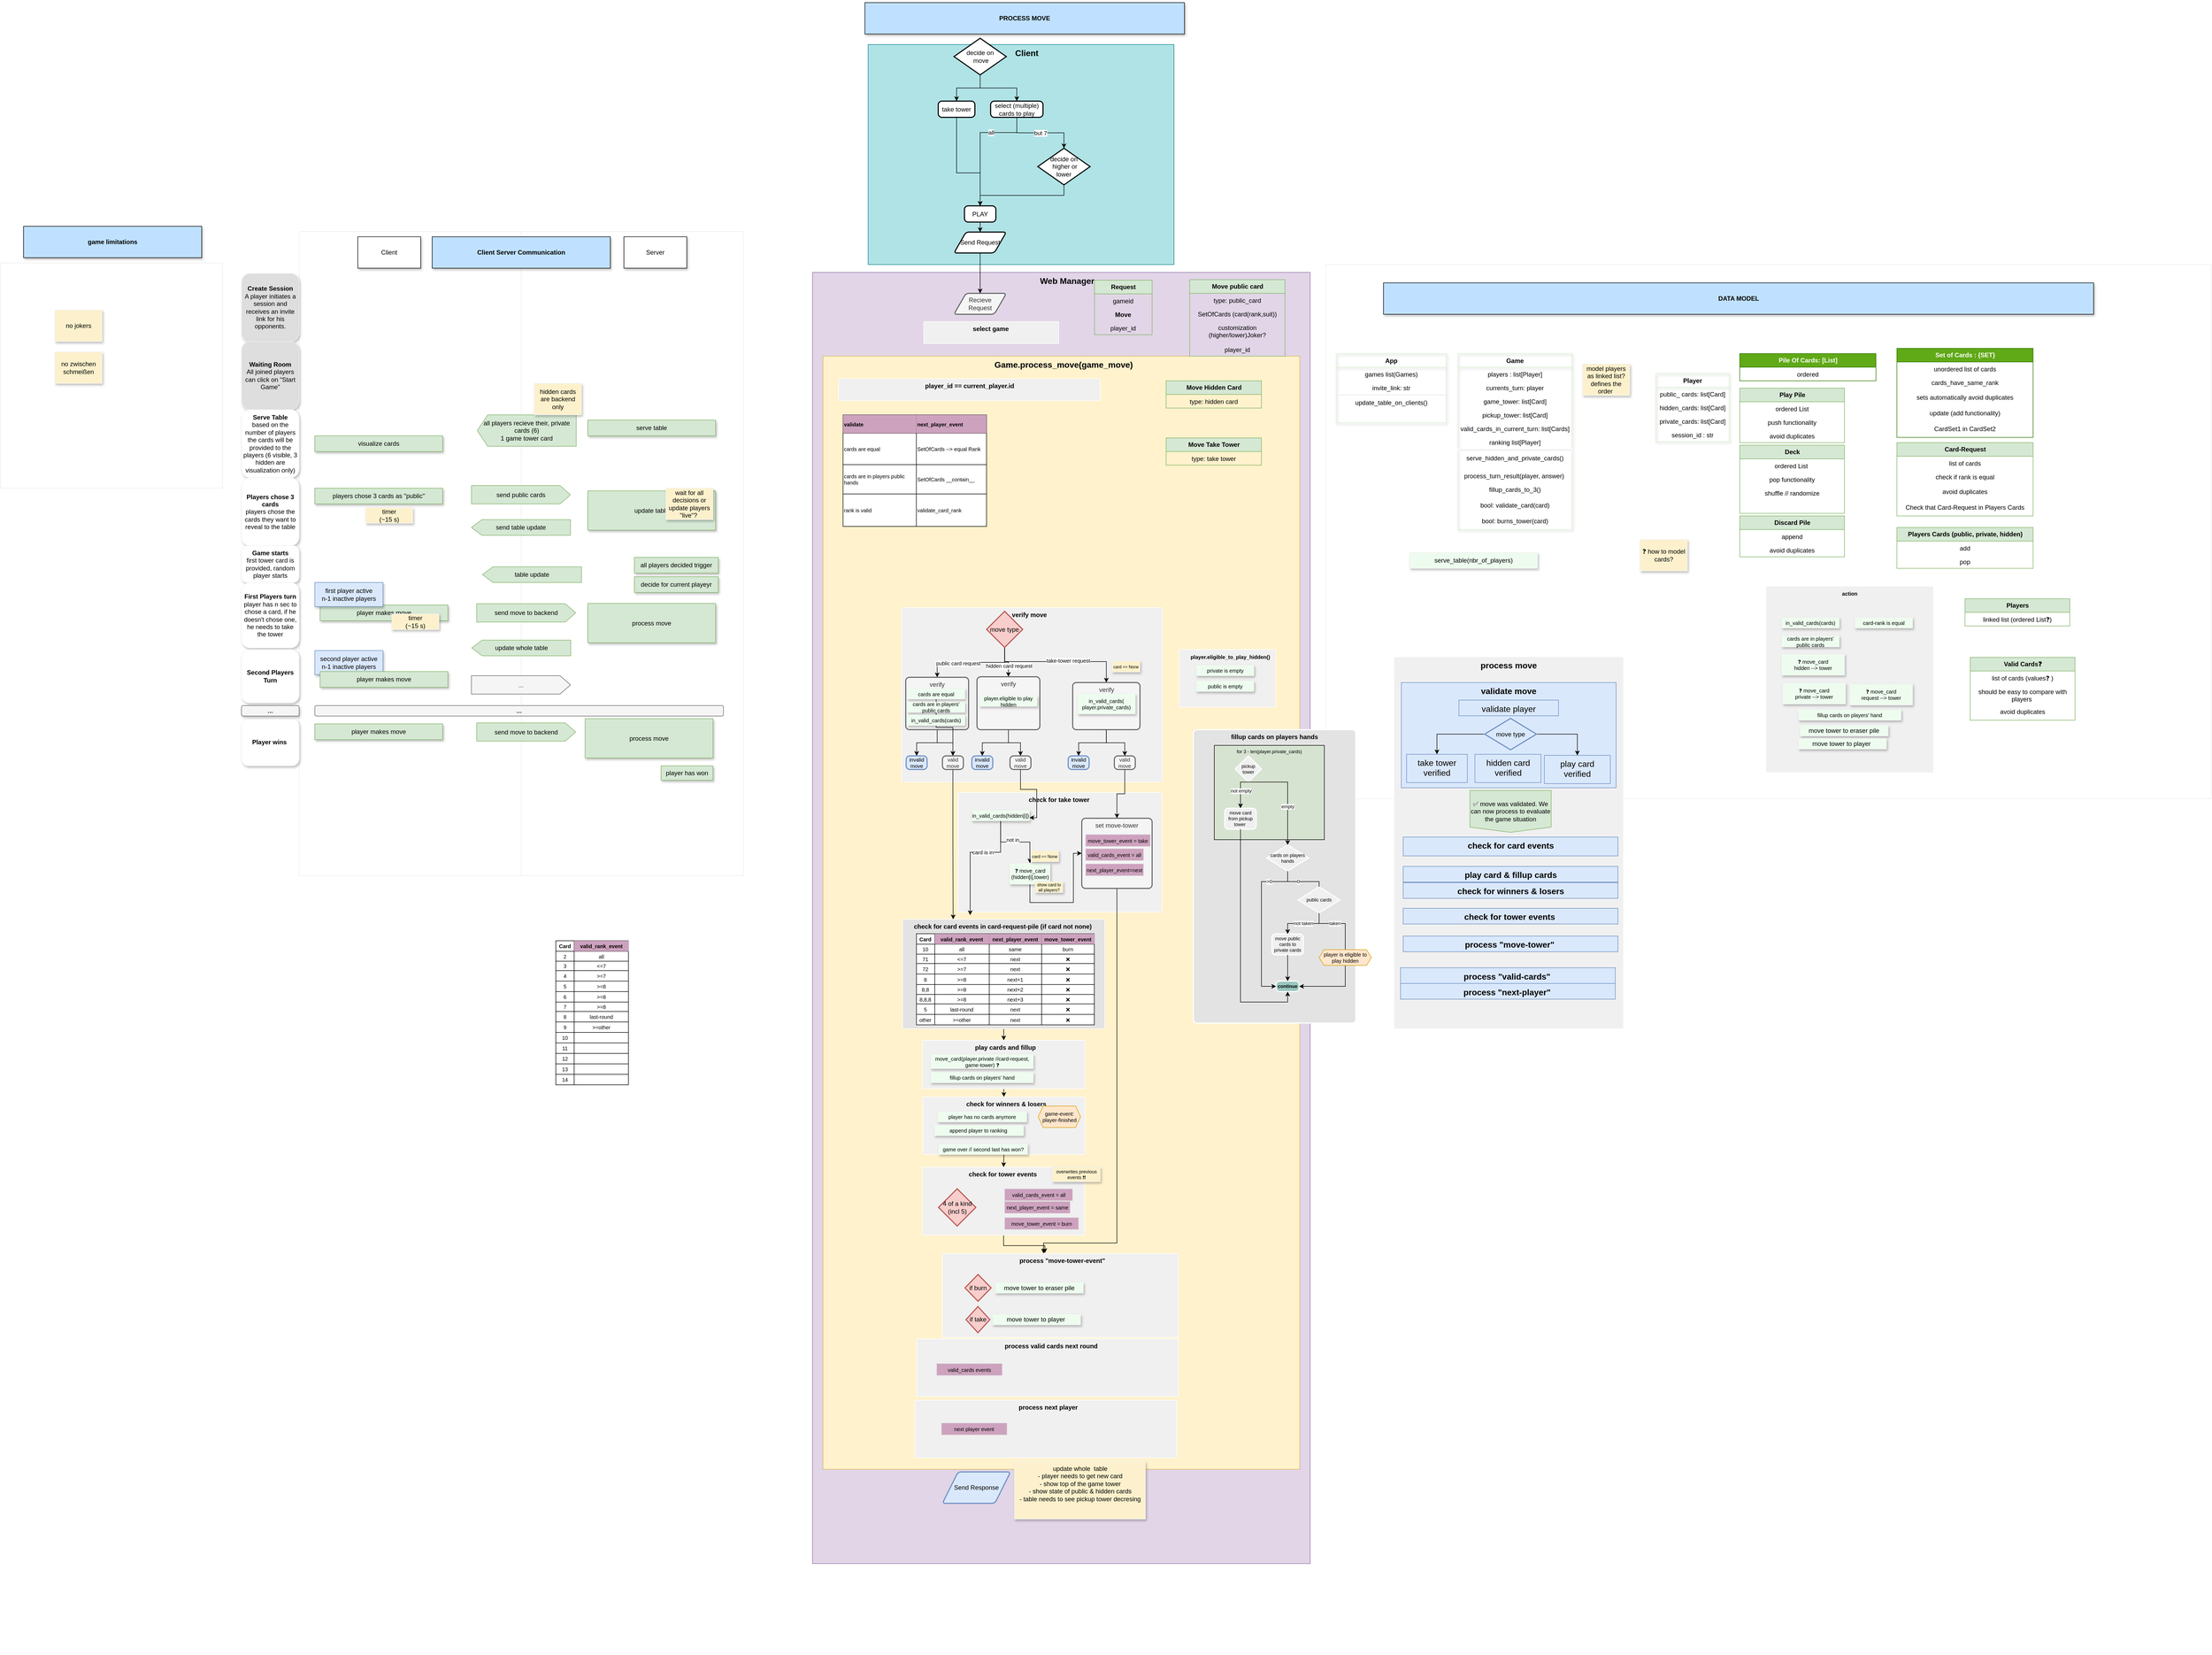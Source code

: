 <mxfile version="20.6.0" type="github">
  <diagram id="747tSipR186_xFjn_NJU" name="Seite-1">
    <mxGraphModel dx="4601" dy="1862" grid="1" gridSize="10" guides="1" tooltips="1" connect="1" arrows="1" fold="1" page="1" pageScale="1" pageWidth="827" pageHeight="1169" math="0" shadow="0">
      <root>
        <mxCell id="0" />
        <mxCell id="1" parent="0" />
        <mxCell id="6pSq7JzvAimxIMhzGXc_-7" value="&amp;nbsp; &amp;nbsp; &amp;nbsp;Web Manager" style="rounded=0;whiteSpace=wrap;html=1;fillColor=#e1d5e7;strokeColor=#9673a6;fontStyle=1;align=center;verticalAlign=top;fontSize=16;" vertex="1" parent="1">
          <mxGeometry x="-1080" y="145" width="950" height="2465" as="geometry" />
        </mxCell>
        <mxCell id="6pSq7JzvAimxIMhzGXc_-10" value="&amp;nbsp; &amp;nbsp;Game.process_move(game_move)&amp;nbsp;" style="rounded=0;whiteSpace=wrap;html=1;fillColor=#fff2cc;strokeColor=#d6b656;fontStyle=1;align=center;verticalAlign=top;fontSize=16;" vertex="1" parent="1">
          <mxGeometry x="-1060" y="305" width="910" height="2125" as="geometry" />
        </mxCell>
        <mxCell id="6pSq7JzvAimxIMhzGXc_-8" value="&amp;nbsp; &amp;nbsp; &amp;nbsp;Client" style="rounded=0;whiteSpace=wrap;html=1;fillColor=#b0e3e6;strokeColor=#0e8088;fontStyle=1;align=center;verticalAlign=top;fontSize=16;" vertex="1" parent="1">
          <mxGeometry x="-973.75" y="-290" width="583.75" height="420" as="geometry" />
        </mxCell>
        <mxCell id="Z_FNpW_9KaD7Itk-rGGs-143" value="&amp;nbsp; process &quot;move-tower-event&quot;" style="rounded=0;whiteSpace=wrap;html=1;shadow=0;strokeColor=#FFFFFF;fillColor=#F0F0F0;align=center;verticalAlign=top;horizontal=1;fontStyle=1" parent="1" vertex="1">
          <mxGeometry x="-832" y="2018" width="450.5" height="160" as="geometry" />
        </mxCell>
        <mxCell id="h3u1zd87UOqwa6SvkUOy-1" value="check for take tower&amp;nbsp;&lt;br&gt;" style="rounded=0;whiteSpace=wrap;html=1;shadow=0;strokeColor=#FFFFFF;fillColor=#F0F0F0;align=center;verticalAlign=top;horizontal=1;fontStyle=1" parent="1" vertex="1">
          <mxGeometry x="-802" y="1138" width="389" height="228.25" as="geometry" />
        </mxCell>
        <mxCell id="Z_FNpW_9KaD7Itk-rGGs-144" style="edgeStyle=orthogonalEdgeStyle;rounded=0;orthogonalLoop=1;jettySize=auto;html=1;exitX=0.5;exitY=1;exitDx=0;exitDy=0;fontSize=9;fontColor=#FFB570;entryX=0.434;entryY=-0.006;entryDx=0;entryDy=0;entryPerimeter=0;align=center;" parent="1" source="iNZNR5k5TyPUSu2izBfB-244" target="Z_FNpW_9KaD7Itk-rGGs-143" edge="1">
          <mxGeometry relative="1" as="geometry" />
        </mxCell>
        <mxCell id="iNZNR5k5TyPUSu2izBfB-244" value="&amp;nbsp; &amp;nbsp;check for tower events&amp;nbsp; &amp;nbsp;&amp;nbsp;" style="rounded=0;whiteSpace=wrap;html=1;shadow=0;strokeColor=#FFFFFF;fillColor=#F0F0F0;align=center;verticalAlign=top;horizontal=1;fontStyle=1" parent="1" vertex="1">
          <mxGeometry x="-870" y="1853" width="309.5" height="130" as="geometry" />
        </mxCell>
        <mxCell id="6CzBr1DHNJ3qHvSv-FBq-77" value="" style="rounded=0;whiteSpace=wrap;html=1;strokeColor=#EDEDED;align=center;" parent="1" vertex="1">
          <mxGeometry x="-2630" y="127" width="424" height="430" as="geometry" />
        </mxCell>
        <mxCell id="lev778u5M4s6t06eNCrS-16" value="" style="rounded=0;whiteSpace=wrap;html=1;strokeColor=#EDEDED;align=center;" parent="1" vertex="1">
          <mxGeometry x="-100" y="130" width="1690" height="1020" as="geometry" />
        </mxCell>
        <mxCell id="lev778u5M4s6t06eNCrS-7" value="" style="rounded=0;whiteSpace=wrap;html=1;strokeColor=#EDEDED;align=center;" parent="1" vertex="1">
          <mxGeometry x="-1636" y="67" width="424" height="1230" as="geometry" />
        </mxCell>
        <mxCell id="lev778u5M4s6t06eNCrS-2" value="" style="rounded=0;whiteSpace=wrap;html=1;strokeColor=#EDEDED;container=0;fontStyle=4;align=center;" parent="1" vertex="1">
          <mxGeometry x="-2060" y="67" width="424" height="1230" as="geometry" />
        </mxCell>
        <mxCell id="lev778u5M4s6t06eNCrS-3" value="Client" style="rounded=0;whiteSpace=wrap;html=1;shadow=1;align=center;" parent="1" vertex="1">
          <mxGeometry x="-1948" y="77" width="120" height="60" as="geometry" />
        </mxCell>
        <mxCell id="lev778u5M4s6t06eNCrS-5" value="Server" style="rounded=0;whiteSpace=wrap;html=1;shadow=1;align=center;" parent="1" vertex="1">
          <mxGeometry x="-1440" y="77" width="120" height="60" as="geometry" />
        </mxCell>
        <mxCell id="lev778u5M4s6t06eNCrS-8" value="&lt;b&gt;Create Session&lt;/b&gt;&lt;br&gt;A player initiates a session and receives an invite link for his opponents." style="rounded=1;whiteSpace=wrap;html=1;shadow=1;strokeColor=#F2F2F2;fillColor=#DEDEDE;align=center;" parent="1" vertex="1">
          <mxGeometry x="-2170" y="147" width="110" height="130" as="geometry" />
        </mxCell>
        <mxCell id="lev778u5M4s6t06eNCrS-9" value="&lt;b&gt;Waiting Room&lt;br&gt;&lt;/b&gt;All joined players can click on &quot;Start Game&quot;" style="rounded=1;whiteSpace=wrap;html=1;shadow=1;strokeColor=#F2F2F2;fillColor=#DEDEDE;align=center;" parent="1" vertex="1">
          <mxGeometry x="-2170" y="277" width="110" height="130" as="geometry" />
        </mxCell>
        <mxCell id="lev778u5M4s6t06eNCrS-10" value="&lt;b&gt;Serve Table&lt;/b&gt;&lt;br&gt;based on the number of players the cards will be provided to the players (6 visible, 3 hidden are visualization only)" style="rounded=1;whiteSpace=wrap;html=1;shadow=1;strokeColor=#F2F2F2;align=center;" parent="1" vertex="1">
          <mxGeometry x="-2170" y="407" width="110" height="130" as="geometry" />
        </mxCell>
        <mxCell id="lev778u5M4s6t06eNCrS-11" value="&lt;b&gt;Players chose 3 cards&lt;br&gt;&lt;/b&gt;players chose the cards they want to reveal to the table" style="rounded=1;whiteSpace=wrap;html=1;shadow=1;strokeColor=#F2F2F2;align=center;" parent="1" vertex="1">
          <mxGeometry x="-2170" y="537" width="110" height="130" as="geometry" />
        </mxCell>
        <mxCell id="lev778u5M4s6t06eNCrS-12" value="&lt;b&gt;Game starts&lt;/b&gt;&lt;br&gt;first tower card is provided, random player starts" style="rounded=1;whiteSpace=wrap;html=1;shadow=1;strokeColor=#F2F2F2;align=center;" parent="1" vertex="1">
          <mxGeometry x="-2170" y="667" width="110" height="70" as="geometry" />
        </mxCell>
        <mxCell id="lev778u5M4s6t06eNCrS-13" value="&lt;b&gt;First Players turn&lt;/b&gt;&lt;br&gt;player has n sec to chose a card, if he doesn&#39;t chose one, he needs to take the tower" style="rounded=1;whiteSpace=wrap;html=1;shadow=1;strokeColor=#F2F2F2;align=center;" parent="1" vertex="1">
          <mxGeometry x="-2170" y="737" width="110" height="125" as="geometry" />
        </mxCell>
        <mxCell id="lev778u5M4s6t06eNCrS-14" value="serve table" style="rounded=0;whiteSpace=wrap;html=1;shadow=1;strokeColor=#82b366;fillColor=#d5e8d4;align=center;" parent="1" vertex="1">
          <mxGeometry x="-1509" y="427" width="244" height="30" as="geometry" />
        </mxCell>
        <mxCell id="lev778u5M4s6t06eNCrS-28" value="Game" style="swimlane;fontStyle=1;childLayout=stackLayout;horizontal=1;startSize=26;fillColor=none;horizontalStack=0;resizeParent=1;resizeParentMax=0;resizeLast=0;collapsible=1;marginBottom=0;shadow=1;strokeColor=#D8F2D0;direction=east;align=center;" parent="1" vertex="1">
          <mxGeometry x="152" y="300" width="218" height="336" as="geometry">
            <mxRectangle x="950" y="230" width="70" height="30" as="alternateBounds" />
          </mxGeometry>
        </mxCell>
        <mxCell id="lev778u5M4s6t06eNCrS-29" value="players : list[Player]" style="text;strokeColor=none;fillColor=none;align=center;verticalAlign=top;spacingLeft=4;spacingRight=4;overflow=hidden;rotatable=0;points=[[0,0.5],[1,0.5]];portConstraint=eastwest;shadow=1;" parent="lev778u5M4s6t06eNCrS-28" vertex="1">
          <mxGeometry y="26" width="218" height="26" as="geometry" />
        </mxCell>
        <mxCell id="lev778u5M4s6t06eNCrS-39" value="currents_turn: player&#xa;" style="text;strokeColor=none;fillColor=none;align=center;verticalAlign=top;spacingLeft=4;spacingRight=4;overflow=hidden;rotatable=0;points=[[0,0.5],[1,0.5]];portConstraint=eastwest;shadow=1;fontStyle=0" parent="lev778u5M4s6t06eNCrS-28" vertex="1">
          <mxGeometry y="52" width="218" height="26" as="geometry" />
        </mxCell>
        <mxCell id="lev778u5M4s6t06eNCrS-40" value="game_tower: list[Card]" style="text;strokeColor=none;fillColor=none;align=center;verticalAlign=top;spacingLeft=4;spacingRight=4;overflow=hidden;rotatable=0;points=[[0,0.5],[1,0.5]];portConstraint=eastwest;shadow=1;fontStyle=0" parent="lev778u5M4s6t06eNCrS-28" vertex="1">
          <mxGeometry y="78" width="218" height="26" as="geometry" />
        </mxCell>
        <mxCell id="lev778u5M4s6t06eNCrS-41" value="pickup_tower: list[Card]" style="text;strokeColor=none;fillColor=none;align=center;verticalAlign=top;spacingLeft=4;spacingRight=4;overflow=hidden;rotatable=0;points=[[0,0.5],[1,0.5]];portConstraint=eastwest;shadow=1;fontStyle=0" parent="lev778u5M4s6t06eNCrS-28" vertex="1">
          <mxGeometry y="104" width="218" height="26" as="geometry" />
        </mxCell>
        <mxCell id="lev778u5M4s6t06eNCrS-97" value="valid_cards_in_current_turn: list[Cards]" style="text;strokeColor=none;fillColor=none;align=center;verticalAlign=top;spacingLeft=4;spacingRight=4;overflow=hidden;rotatable=0;points=[[0,0.5],[1,0.5]];portConstraint=eastwest;shadow=1;fontStyle=0" parent="lev778u5M4s6t06eNCrS-28" vertex="1">
          <mxGeometry y="130" width="218" height="26" as="geometry" />
        </mxCell>
        <mxCell id="iNZNR5k5TyPUSu2izBfB-241" value="ranking list[Player]" style="text;strokeColor=none;fillColor=none;align=center;verticalAlign=top;spacingLeft=4;spacingRight=4;overflow=hidden;rotatable=0;points=[[0,0.5],[1,0.5]];portConstraint=eastwest;shadow=1;fontStyle=0" parent="lev778u5M4s6t06eNCrS-28" vertex="1">
          <mxGeometry y="156" width="218" height="26" as="geometry" />
        </mxCell>
        <mxCell id="lev778u5M4s6t06eNCrS-59" style="text;strokeColor=#FFFFFF;fillColor=#F0F0F0;align=center;verticalAlign=top;spacingLeft=4;spacingRight=4;overflow=hidden;rotatable=0;points=[[0,0.5],[1,0.5]];portConstraint=eastwest;shadow=0;fontStyle=0" parent="lev778u5M4s6t06eNCrS-28" vertex="1">
          <mxGeometry y="182" width="218" height="4" as="geometry" />
        </mxCell>
        <mxCell id="lev778u5M4s6t06eNCrS-43" value="serve_hidden_and_private_cards()&#xa;" style="text;strokeColor=none;fillColor=none;align=center;verticalAlign=top;spacingLeft=4;spacingRight=4;overflow=hidden;rotatable=0;points=[[0,0.5],[1,0.5]];portConstraint=eastwest;shadow=1;fontStyle=0" parent="lev778u5M4s6t06eNCrS-28" vertex="1">
          <mxGeometry y="186" width="218" height="34" as="geometry" />
        </mxCell>
        <mxCell id="lev778u5M4s6t06eNCrS-45" value="process_turn_result(player, answer) " style="text;strokeColor=none;fillColor=none;align=center;verticalAlign=top;spacingLeft=4;spacingRight=4;overflow=hidden;rotatable=0;points=[[0,0.5],[1,0.5]];portConstraint=eastwest;shadow=1;fontStyle=0" parent="lev778u5M4s6t06eNCrS-28" vertex="1">
          <mxGeometry y="220" width="218" height="26" as="geometry" />
        </mxCell>
        <mxCell id="lev778u5M4s6t06eNCrS-44" value="fillup_cards_to_3()" style="text;strokeColor=none;fillColor=none;align=center;verticalAlign=top;spacingLeft=4;spacingRight=4;overflow=hidden;rotatable=0;points=[[0,0.5],[1,0.5]];portConstraint=eastwest;shadow=1;fontStyle=0" parent="lev778u5M4s6t06eNCrS-28" vertex="1">
          <mxGeometry y="246" width="218" height="30" as="geometry" />
        </mxCell>
        <mxCell id="lev778u5M4s6t06eNCrS-98" value="bool: validate_card(card)" style="text;strokeColor=none;fillColor=none;align=center;verticalAlign=top;spacingLeft=4;spacingRight=4;overflow=hidden;rotatable=0;points=[[0,0.5],[1,0.5]];portConstraint=eastwest;shadow=1;fontStyle=0" parent="lev778u5M4s6t06eNCrS-28" vertex="1">
          <mxGeometry y="276" width="218" height="30" as="geometry" />
        </mxCell>
        <mxCell id="lev778u5M4s6t06eNCrS-119" value="bool: burns_tower(card)" style="text;strokeColor=none;fillColor=none;align=center;verticalAlign=top;spacingLeft=4;spacingRight=4;overflow=hidden;rotatable=0;points=[[0,0.5],[1,0.5]];portConstraint=eastwest;shadow=1;fontStyle=0" parent="lev778u5M4s6t06eNCrS-28" vertex="1">
          <mxGeometry y="306" width="218" height="30" as="geometry" />
        </mxCell>
        <mxCell id="lev778u5M4s6t06eNCrS-33" value="Player" style="swimlane;fontStyle=1;childLayout=stackLayout;horizontal=1;startSize=26;fillColor=none;horizontalStack=0;resizeParent=1;resizeParentMax=0;resizeLast=0;collapsible=1;marginBottom=0;shadow=1;strokeColor=#D8F2D0;align=center;" parent="1" vertex="1">
          <mxGeometry x="530" y="338" width="140" height="130" as="geometry" />
        </mxCell>
        <mxCell id="lev778u5M4s6t06eNCrS-34" value="public_ cards: list[Card]" style="text;strokeColor=none;fillColor=none;align=center;verticalAlign=top;spacingLeft=4;spacingRight=4;overflow=hidden;rotatable=0;points=[[0,0.5],[1,0.5]];portConstraint=eastwest;shadow=1;" parent="lev778u5M4s6t06eNCrS-33" vertex="1">
          <mxGeometry y="26" width="140" height="26" as="geometry" />
        </mxCell>
        <mxCell id="lev778u5M4s6t06eNCrS-47" value="hidden_cards: list[Card]" style="text;strokeColor=none;fillColor=none;align=center;verticalAlign=top;spacingLeft=4;spacingRight=4;overflow=hidden;rotatable=0;points=[[0,0.5],[1,0.5]];portConstraint=eastwest;shadow=1;" parent="lev778u5M4s6t06eNCrS-33" vertex="1">
          <mxGeometry y="52" width="140" height="26" as="geometry" />
        </mxCell>
        <mxCell id="lev778u5M4s6t06eNCrS-48" value="private_cards: list[Card]" style="text;strokeColor=none;fillColor=none;align=center;verticalAlign=top;spacingLeft=4;spacingRight=4;overflow=hidden;rotatable=0;points=[[0,0.5],[1,0.5]];portConstraint=eastwest;shadow=1;" parent="lev778u5M4s6t06eNCrS-33" vertex="1">
          <mxGeometry y="78" width="140" height="26" as="geometry" />
        </mxCell>
        <mxCell id="lev778u5M4s6t06eNCrS-58" value="session_id : str&#xa;" style="text;strokeColor=none;fillColor=none;align=center;verticalAlign=top;spacingLeft=4;spacingRight=4;overflow=hidden;rotatable=0;points=[[0,0.5],[1,0.5]];portConstraint=eastwest;shadow=1;" parent="lev778u5M4s6t06eNCrS-33" vertex="1">
          <mxGeometry y="104" width="140" height="26" as="geometry" />
        </mxCell>
        <mxCell id="lev778u5M4s6t06eNCrS-42" value="❓ how to model cards?" style="rounded=0;whiteSpace=wrap;html=1;shadow=1;strokeColor=#F2F2F2;fillColor=#FCF1CC;align=center;" parent="1" vertex="1">
          <mxGeometry x="500" y="655" width="90" height="60" as="geometry" />
        </mxCell>
        <mxCell id="lev778u5M4s6t06eNCrS-46" value="serve_table(nbr_of_players)" style="rounded=0;whiteSpace=wrap;html=1;shadow=1;strokeColor=#F2F2F2;fillColor=#EDFCEE;align=center;" parent="1" vertex="1">
          <mxGeometry x="60" y="680" width="244" height="30" as="geometry" />
        </mxCell>
        <mxCell id="lev778u5M4s6t06eNCrS-49" value="App" style="swimlane;fontStyle=1;childLayout=stackLayout;horizontal=1;startSize=26;fillColor=none;horizontalStack=0;resizeParent=1;resizeParentMax=0;resizeLast=0;collapsible=1;marginBottom=0;shadow=1;strokeColor=#D8F2D0;direction=east;align=center;" parent="1" vertex="1">
          <mxGeometry x="-80" y="300" width="210" height="132" as="geometry">
            <mxRectangle x="950" y="230" width="70" height="30" as="alternateBounds" />
          </mxGeometry>
        </mxCell>
        <mxCell id="lev778u5M4s6t06eNCrS-60" value="games list(Games)" style="text;strokeColor=none;fillColor=none;align=center;verticalAlign=top;spacingLeft=4;spacingRight=4;overflow=hidden;rotatable=0;points=[[0,0.5],[1,0.5]];portConstraint=eastwest;shadow=1;fontStyle=0" parent="lev778u5M4s6t06eNCrS-49" vertex="1">
          <mxGeometry y="26" width="210" height="26" as="geometry" />
        </mxCell>
        <mxCell id="lev778u5M4s6t06eNCrS-63" value="invite_link: str" style="text;strokeColor=none;fillColor=none;align=center;verticalAlign=top;spacingLeft=4;spacingRight=4;overflow=hidden;rotatable=0;points=[[0,0.5],[1,0.5]];portConstraint=eastwest;shadow=1;fontStyle=0" parent="lev778u5M4s6t06eNCrS-49" vertex="1">
          <mxGeometry y="52" width="210" height="26" as="geometry" />
        </mxCell>
        <mxCell id="lev778u5M4s6t06eNCrS-62" style="text;strokeColor=none;fillColor=#F0F0F0;align=center;verticalAlign=top;spacingLeft=4;spacingRight=4;overflow=hidden;rotatable=0;points=[[0,0.5],[1,0.5]];portConstraint=eastwest;shadow=0;fontStyle=0" parent="lev778u5M4s6t06eNCrS-49" vertex="1">
          <mxGeometry y="78" width="210" height="2" as="geometry" />
        </mxCell>
        <mxCell id="lev778u5M4s6t06eNCrS-53" value="update_table_on_clients()" style="text;strokeColor=none;fillColor=none;align=center;verticalAlign=top;spacingLeft=4;spacingRight=4;overflow=hidden;rotatable=0;points=[[0,0.5],[1,0.5]];portConstraint=eastwest;shadow=1;fontStyle=0" parent="lev778u5M4s6t06eNCrS-49" vertex="1">
          <mxGeometry y="80" width="210" height="26" as="geometry" />
        </mxCell>
        <mxCell id="lev778u5M4s6t06eNCrS-61" style="text;strokeColor=none;fillColor=none;align=center;verticalAlign=top;spacingLeft=4;spacingRight=4;overflow=hidden;rotatable=0;points=[[0,0.5],[1,0.5]];portConstraint=eastwest;shadow=1;fontStyle=0" parent="lev778u5M4s6t06eNCrS-49" vertex="1">
          <mxGeometry y="106" width="210" height="26" as="geometry" />
        </mxCell>
        <mxCell id="6CzBr1DHNJ3qHvSv-FBq-3" value="model players as linked list? defines the order&amp;nbsp;" style="rounded=0;whiteSpace=wrap;html=1;shadow=1;strokeColor=#F2F2F2;fillColor=#FCF1CC;align=center;" parent="1" vertex="1">
          <mxGeometry x="390" y="320" width="90" height="60" as="geometry" />
        </mxCell>
        <mxCell id="6CzBr1DHNJ3qHvSv-FBq-5" value="Client Server Communication" style="rounded=0;whiteSpace=wrap;html=1;shadow=1;fontStyle=1;fillColor=#BFE1FF;align=center;" parent="1" vertex="1">
          <mxGeometry x="-1806" y="77" width="340" height="60" as="geometry" />
        </mxCell>
        <mxCell id="6CzBr1DHNJ3qHvSv-FBq-76" value="no jokers" style="rounded=0;whiteSpace=wrap;html=1;shadow=1;strokeColor=#F2F2F2;fillColor=#FCF1CC;align=center;" parent="1" vertex="1">
          <mxGeometry x="-2526" y="217" width="90" height="60" as="geometry" />
        </mxCell>
        <mxCell id="6CzBr1DHNJ3qHvSv-FBq-78" value="game limitations" style="rounded=0;whiteSpace=wrap;html=1;shadow=1;fontStyle=1;fillColor=#BFE1FF;align=center;" parent="1" vertex="1">
          <mxGeometry x="-2586" y="57" width="340" height="60" as="geometry" />
        </mxCell>
        <mxCell id="6CzBr1DHNJ3qHvSv-FBq-79" value="no zwischen&lt;br&gt;schmeißen&lt;br&gt;" style="rounded=0;whiteSpace=wrap;html=1;shadow=1;strokeColor=#F2F2F2;fillColor=#FCF1CC;align=center;" parent="1" vertex="1">
          <mxGeometry x="-2526" y="297" width="90" height="60" as="geometry" />
        </mxCell>
        <mxCell id="H4VwZtkuwWAuPplI6NEU-9" style="edgeStyle=orthogonalEdgeStyle;rounded=0;orthogonalLoop=1;jettySize=auto;html=1;exitX=0.5;exitY=1;exitDx=0;exitDy=0;exitPerimeter=0;align=center;" parent="1" source="H4VwZtkuwWAuPplI6NEU-5" target="H4VwZtkuwWAuPplI6NEU-6" edge="1">
          <mxGeometry relative="1" as="geometry" />
        </mxCell>
        <mxCell id="H4VwZtkuwWAuPplI6NEU-10" style="edgeStyle=orthogonalEdgeStyle;rounded=0;orthogonalLoop=1;jettySize=auto;html=1;exitX=0.5;exitY=1;exitDx=0;exitDy=0;exitPerimeter=0;entryX=0.5;entryY=0;entryDx=0;entryDy=0;align=center;" parent="1" source="H4VwZtkuwWAuPplI6NEU-5" target="H4VwZtkuwWAuPplI6NEU-7" edge="1">
          <mxGeometry relative="1" as="geometry" />
        </mxCell>
        <mxCell id="H4VwZtkuwWAuPplI6NEU-5" value="decide on&lt;br&gt;&amp;nbsp;move" style="strokeWidth=2;html=1;shape=mxgraph.flowchart.decision;whiteSpace=wrap;shadow=0;align=center;" parent="1" vertex="1">
          <mxGeometry x="-810" y="-302" width="100" height="70" as="geometry" />
        </mxCell>
        <mxCell id="H4VwZtkuwWAuPplI6NEU-11" style="edgeStyle=orthogonalEdgeStyle;rounded=0;orthogonalLoop=1;jettySize=auto;html=1;exitX=0.5;exitY=1;exitDx=0;exitDy=0;entryX=0.5;entryY=0;entryDx=0;entryDy=0;align=center;" parent="1" source="H4VwZtkuwWAuPplI6NEU-6" target="H4VwZtkuwWAuPplI6NEU-8" edge="1">
          <mxGeometry relative="1" as="geometry">
            <mxPoint x="-760" y="-9" as="targetPoint" />
            <Array as="points">
              <mxPoint x="-805" y="-45" />
              <mxPoint x="-760" y="-45" />
            </Array>
          </mxGeometry>
        </mxCell>
        <mxCell id="H4VwZtkuwWAuPplI6NEU-6" value="take tower" style="rounded=1;whiteSpace=wrap;html=1;absoluteArcSize=1;arcSize=14;strokeWidth=2;shadow=0;align=center;" parent="1" vertex="1">
          <mxGeometry x="-840" y="-182" width="70" height="31" as="geometry" />
        </mxCell>
        <mxCell id="H4VwZtkuwWAuPplI6NEU-12" value="all" style="edgeStyle=orthogonalEdgeStyle;rounded=0;orthogonalLoop=1;jettySize=auto;html=1;exitX=0.5;exitY=1;exitDx=0;exitDy=0;entryX=0.5;entryY=0;entryDx=0;entryDy=0;align=center;" parent="1" source="H4VwZtkuwWAuPplI6NEU-7" target="H4VwZtkuwWAuPplI6NEU-8" edge="1">
          <mxGeometry x="-0.349" relative="1" as="geometry">
            <mxPoint x="-760" y="-9" as="targetPoint" />
            <Array as="points">
              <mxPoint x="-690" y="-122" />
              <mxPoint x="-760" y="-122" />
            </Array>
            <mxPoint as="offset" />
          </mxGeometry>
        </mxCell>
        <mxCell id="iNZNR5k5TyPUSu2izBfB-69" value="but 7" style="edgeStyle=orthogonalEdgeStyle;rounded=0;orthogonalLoop=1;jettySize=auto;html=1;exitX=0.5;exitY=1;exitDx=0;exitDy=0;align=center;" parent="1" source="H4VwZtkuwWAuPplI6NEU-7" target="iNZNR5k5TyPUSu2izBfB-70" edge="1">
          <mxGeometry relative="1" as="geometry">
            <mxPoint x="-600" y="-93" as="targetPoint" />
          </mxGeometry>
        </mxCell>
        <mxCell id="H4VwZtkuwWAuPplI6NEU-7" value="select (multiple) cards to play" style="rounded=1;whiteSpace=wrap;html=1;absoluteArcSize=1;arcSize=14;strokeWidth=2;shadow=0;align=center;" parent="1" vertex="1">
          <mxGeometry x="-740" y="-182" width="100" height="31" as="geometry" />
        </mxCell>
        <mxCell id="H4VwZtkuwWAuPplI6NEU-13" style="edgeStyle=orthogonalEdgeStyle;rounded=0;orthogonalLoop=1;jettySize=auto;html=1;exitX=0.5;exitY=1;exitDx=0;exitDy=0;entryX=0.5;entryY=0;entryDx=0;entryDy=0;align=center;" parent="1" source="H4VwZtkuwWAuPplI6NEU-8" target="H4VwZtkuwWAuPplI6NEU-4" edge="1">
          <mxGeometry relative="1" as="geometry" />
        </mxCell>
        <mxCell id="H4VwZtkuwWAuPplI6NEU-8" value="PLAY" style="rounded=1;whiteSpace=wrap;html=1;absoluteArcSize=1;arcSize=14;strokeWidth=2;shadow=0;align=center;" parent="1" vertex="1">
          <mxGeometry x="-790" y="18" width="60" height="31" as="geometry" />
        </mxCell>
        <mxCell id="iNZNR5k5TyPUSu2izBfB-71" style="edgeStyle=orthogonalEdgeStyle;rounded=0;orthogonalLoop=1;jettySize=auto;html=1;exitX=0.5;exitY=1;exitDx=0;exitDy=0;exitPerimeter=0;align=center;" parent="1" source="iNZNR5k5TyPUSu2izBfB-70" target="H4VwZtkuwWAuPplI6NEU-8" edge="1">
          <mxGeometry relative="1" as="geometry" />
        </mxCell>
        <mxCell id="iNZNR5k5TyPUSu2izBfB-70" value="decide on&lt;br&gt;&amp;nbsp;higher or &lt;br&gt;lower" style="strokeWidth=2;html=1;shape=mxgraph.flowchart.decision;whiteSpace=wrap;shadow=0;align=center;" parent="1" vertex="1">
          <mxGeometry x="-650" y="-92" width="100" height="70" as="geometry" />
        </mxCell>
        <mxCell id="iNZNR5k5TyPUSu2izBfB-75" value="Send Response" style="shape=parallelogram;html=1;strokeWidth=2;perimeter=parallelogramPerimeter;whiteSpace=wrap;rounded=1;arcSize=12;size=0.23;shadow=0;strokeColor=#6c8ebf;fillColor=#dae8fc;align=center;" parent="1" vertex="1">
          <mxGeometry x="-832" y="2435" width="130" height="60" as="geometry" />
        </mxCell>
        <mxCell id="iNZNR5k5TyPUSu2izBfB-76" value="all players recieve their, private cards (6)&lt;br&gt;1 game tower card" style="shape=offPageConnector;whiteSpace=wrap;html=1;direction=south;size=0.106;fillColor=#d5e8d4;strokeColor=#82b366;align=center;" parent="1" vertex="1">
          <mxGeometry x="-1720" y="417" width="189" height="60" as="geometry" />
        </mxCell>
        <mxCell id="iNZNR5k5TyPUSu2izBfB-79" value="visualize cards" style="rounded=0;whiteSpace=wrap;html=1;shadow=1;strokeColor=#82b366;fillColor=#d5e8d4;align=center;" parent="1" vertex="1">
          <mxGeometry x="-2030" y="457" width="244" height="30" as="geometry" />
        </mxCell>
        <mxCell id="iNZNR5k5TyPUSu2izBfB-80" value="players chose 3 cards as &quot;public&quot;" style="rounded=0;whiteSpace=wrap;html=1;shadow=1;strokeColor=#82b366;fillColor=#d5e8d4;align=center;" parent="1" vertex="1">
          <mxGeometry x="-2030" y="557" width="244" height="30" as="geometry" />
        </mxCell>
        <mxCell id="iNZNR5k5TyPUSu2izBfB-81" value="send public cards" style="shape=offPageConnector;whiteSpace=wrap;html=1;direction=north;size=0.106;fillColor=#d5e8d4;strokeColor=#82b366;align=center;" parent="1" vertex="1">
          <mxGeometry x="-1731" y="552" width="189" height="35" as="geometry" />
        </mxCell>
        <mxCell id="iNZNR5k5TyPUSu2izBfB-82" value="update table" style="rounded=0;whiteSpace=wrap;html=1;shadow=1;strokeColor=#82b366;fillColor=#d5e8d4;align=center;" parent="1" vertex="1">
          <mxGeometry x="-1509" y="562" width="244" height="75" as="geometry" />
        </mxCell>
        <mxCell id="iNZNR5k5TyPUSu2izBfB-84" value="send table update" style="shape=offPageConnector;whiteSpace=wrap;html=1;direction=south;size=0.106;fillColor=#d5e8d4;strokeColor=#82b366;align=center;" parent="1" vertex="1">
          <mxGeometry x="-1731" y="617" width="189" height="30" as="geometry" />
        </mxCell>
        <mxCell id="iNZNR5k5TyPUSu2izBfB-87" value="wait for all decisions or update players &quot;live&quot;?&amp;nbsp;" style="rounded=0;whiteSpace=wrap;html=1;shadow=1;strokeColor=#F2F2F2;fillColor=#FCF1CC;align=center;" parent="1" vertex="1">
          <mxGeometry x="-1360" y="557" width="90" height="60" as="geometry" />
        </mxCell>
        <mxCell id="iNZNR5k5TyPUSu2izBfB-88" value="timer&lt;br&gt;(~15 s)" style="rounded=0;whiteSpace=wrap;html=1;shadow=1;strokeColor=#F2F2F2;fillColor=#FCF1CC;align=center;" parent="1" vertex="1">
          <mxGeometry x="-1933" y="594" width="90" height="30" as="geometry" />
        </mxCell>
        <mxCell id="iNZNR5k5TyPUSu2izBfB-89" value="all players decided trigger" style="rounded=0;whiteSpace=wrap;html=1;shadow=1;strokeColor=#82b366;fillColor=#d5e8d4;align=center;" parent="1" vertex="1">
          <mxGeometry x="-1420" y="689" width="160" height="30" as="geometry" />
        </mxCell>
        <mxCell id="iNZNR5k5TyPUSu2izBfB-90" value="table update" style="shape=offPageConnector;whiteSpace=wrap;html=1;direction=south;size=0.106;fillColor=#d5e8d4;strokeColor=#82b366;align=center;" parent="1" vertex="1">
          <mxGeometry x="-1710" y="707" width="189" height="30" as="geometry" />
        </mxCell>
        <mxCell id="iNZNR5k5TyPUSu2izBfB-92" value="decide for current playeyr" style="rounded=0;whiteSpace=wrap;html=1;shadow=1;strokeColor=#82b366;fillColor=#d5e8d4;align=center;" parent="1" vertex="1">
          <mxGeometry x="-1420" y="726" width="160" height="30" as="geometry" />
        </mxCell>
        <mxCell id="iNZNR5k5TyPUSu2izBfB-93" value="player makes move" style="rounded=0;whiteSpace=wrap;html=1;shadow=1;strokeColor=#82b366;fillColor=#d5e8d4;align=center;" parent="1" vertex="1">
          <mxGeometry x="-2020" y="780" width="244" height="30" as="geometry" />
        </mxCell>
        <mxCell id="iNZNR5k5TyPUSu2izBfB-95" value="timer&lt;br&gt;(~15 s)" style="rounded=0;whiteSpace=wrap;html=1;shadow=1;strokeColor=#F2F2F2;fillColor=#FCF1CC;align=center;" parent="1" vertex="1">
          <mxGeometry x="-1883" y="797" width="90" height="30" as="geometry" />
        </mxCell>
        <mxCell id="iNZNR5k5TyPUSu2izBfB-97" value="send move to backend" style="shape=offPageConnector;whiteSpace=wrap;html=1;direction=north;size=0.106;fillColor=#d5e8d4;strokeColor=#82b366;align=center;" parent="1" vertex="1">
          <mxGeometry x="-1721" y="777.5" width="189" height="35" as="geometry" />
        </mxCell>
        <mxCell id="iNZNR5k5TyPUSu2izBfB-98" value="process move" style="rounded=0;whiteSpace=wrap;html=1;shadow=1;strokeColor=#82b366;fillColor=#d5e8d4;align=center;" parent="1" vertex="1">
          <mxGeometry x="-1509" y="777" width="244" height="75" as="geometry" />
        </mxCell>
        <mxCell id="iNZNR5k5TyPUSu2izBfB-99" value="update whole table" style="shape=offPageConnector;whiteSpace=wrap;html=1;direction=south;size=0.106;fillColor=#d5e8d4;strokeColor=#82b366;align=center;" parent="1" vertex="1">
          <mxGeometry x="-1730.5" y="847" width="189" height="30" as="geometry" />
        </mxCell>
        <mxCell id="iNZNR5k5TyPUSu2izBfB-106" value="&lt;b&gt;Second Players Turn&lt;/b&gt;" style="rounded=1;whiteSpace=wrap;html=1;shadow=1;strokeColor=#F2F2F2;align=center;" parent="1" vertex="1">
          <mxGeometry x="-2170" y="865" width="110" height="102" as="geometry" />
        </mxCell>
        <mxCell id="iNZNR5k5TyPUSu2izBfB-107" value="..." style="shape=offPageConnector;whiteSpace=wrap;html=1;direction=north;size=0.106;fillColor=#f5f5f5;strokeColor=#666666;fontColor=#333333;align=center;" parent="1" vertex="1">
          <mxGeometry x="-1731" y="915" width="189" height="35" as="geometry" />
        </mxCell>
        <mxCell id="iNZNR5k5TyPUSu2izBfB-108" value="&lt;b&gt;Player wins&amp;nbsp;&lt;/b&gt;" style="rounded=1;whiteSpace=wrap;html=1;shadow=1;strokeColor=#F2F2F2;align=center;" parent="1" vertex="1">
          <mxGeometry x="-2170" y="997" width="110" height="90" as="geometry" />
        </mxCell>
        <mxCell id="iNZNR5k5TyPUSu2izBfB-110" value="send move to backend" style="shape=offPageConnector;whiteSpace=wrap;html=1;direction=north;size=0.106;fillColor=#d5e8d4;strokeColor=#82b366;align=center;" parent="1" vertex="1">
          <mxGeometry x="-1721" y="1005" width="189" height="35" as="geometry" />
        </mxCell>
        <mxCell id="iNZNR5k5TyPUSu2izBfB-111" value="process move" style="rounded=0;whiteSpace=wrap;html=1;shadow=1;strokeColor=#82b366;fillColor=#d5e8d4;align=center;" parent="1" vertex="1">
          <mxGeometry x="-1514" y="997" width="244" height="75" as="geometry" />
        </mxCell>
        <mxCell id="iNZNR5k5TyPUSu2izBfB-94" value="first player active&lt;br&gt;n-1 inactive players" style="rounded=0;whiteSpace=wrap;html=1;shadow=1;strokeColor=#6c8ebf;fillColor=#dae8fc;align=center;" parent="1" vertex="1">
          <mxGeometry x="-2030" y="737.0" width="130" height="46.047" as="geometry" />
        </mxCell>
        <mxCell id="iNZNR5k5TyPUSu2izBfB-103" value="second player active&lt;br&gt;n-1 inactive players" style="rounded=0;whiteSpace=wrap;html=1;shadow=1;strokeColor=#6c8ebf;fillColor=#dae8fc;align=center;" parent="1" vertex="1">
          <mxGeometry x="-2030" y="867.0" width="130" height="46.047" as="geometry" />
        </mxCell>
        <mxCell id="iNZNR5k5TyPUSu2izBfB-104" value="player makes move" style="rounded=0;whiteSpace=wrap;html=1;shadow=1;strokeColor=#82b366;fillColor=#d5e8d4;align=center;" parent="1" vertex="1">
          <mxGeometry x="-2020" y="907" width="244" height="30" as="geometry" />
        </mxCell>
        <mxCell id="iNZNR5k5TyPUSu2izBfB-109" value="player makes move" style="rounded=0;whiteSpace=wrap;html=1;shadow=1;strokeColor=#82b366;fillColor=#d5e8d4;align=center;" parent="1" vertex="1">
          <mxGeometry x="-2030" y="1007" width="244" height="30" as="geometry" />
        </mxCell>
        <mxCell id="iNZNR5k5TyPUSu2izBfB-112" value="&lt;b&gt;...&lt;/b&gt;" style="rounded=1;whiteSpace=wrap;html=1;shadow=1;strokeColor=#666666;fillColor=#f5f5f5;fontColor=#333333;align=center;" parent="1" vertex="1">
          <mxGeometry x="-2170" y="972" width="110" height="20" as="geometry" />
        </mxCell>
        <mxCell id="iNZNR5k5TyPUSu2izBfB-113" value="&lt;b&gt;...&lt;/b&gt;" style="rounded=1;whiteSpace=wrap;html=1;shadow=0;fillColor=#f5f5f5;fontColor=#333333;strokeColor=#666666;align=center;" parent="1" vertex="1">
          <mxGeometry x="-2030" y="972" width="780" height="20" as="geometry" />
        </mxCell>
        <mxCell id="iNZNR5k5TyPUSu2izBfB-114" value="player has won" style="rounded=0;whiteSpace=wrap;html=1;shadow=1;strokeColor=#82b366;fillColor=#d5e8d4;align=center;" parent="1" vertex="1">
          <mxGeometry x="-1369" y="1087" width="99" height="27.5" as="geometry" />
        </mxCell>
        <mxCell id="iNZNR5k5TyPUSu2izBfB-115" value="verify move&amp;nbsp; &amp;nbsp;" style="rounded=0;whiteSpace=wrap;html=1;shadow=0;strokeColor=#FFFFFF;fillColor=#F0F0F0;align=center;verticalAlign=top;horizontal=1;fontStyle=1" parent="1" vertex="1">
          <mxGeometry x="-910" y="785" width="498" height="333" as="geometry" />
        </mxCell>
        <mxCell id="iNZNR5k5TyPUSu2izBfB-146" style="edgeStyle=orthogonalEdgeStyle;rounded=0;orthogonalLoop=1;jettySize=auto;html=1;exitX=0.5;exitY=1;exitDx=0;exitDy=0;exitPerimeter=0;fontSize=10;align=center;" parent="1" source="iNZNR5k5TyPUSu2izBfB-139" target="iNZNR5k5TyPUSu2izBfB-140" edge="1">
          <mxGeometry relative="1" as="geometry" />
        </mxCell>
        <mxCell id="iNZNR5k5TyPUSu2izBfB-207" value="public card request" style="edgeLabel;html=1;align=center;verticalAlign=middle;resizable=0;points=[];fontSize=10;" parent="iNZNR5k5TyPUSu2izBfB-146" vertex="1" connectable="0">
          <mxGeometry x="0.268" y="1" relative="1" as="geometry">
            <mxPoint as="offset" />
          </mxGeometry>
        </mxCell>
        <mxCell id="iNZNR5k5TyPUSu2izBfB-191" style="edgeStyle=orthogonalEdgeStyle;rounded=0;orthogonalLoop=1;jettySize=auto;html=1;exitX=0.5;exitY=1;exitDx=0;exitDy=0;exitPerimeter=0;fontSize=10;align=center;" parent="1" source="iNZNR5k5TyPUSu2izBfB-139" target="iNZNR5k5TyPUSu2izBfB-188" edge="1">
          <mxGeometry relative="1" as="geometry" />
        </mxCell>
        <mxCell id="iNZNR5k5TyPUSu2izBfB-208" value="hidden card request" style="edgeLabel;html=1;align=center;verticalAlign=middle;resizable=0;points=[];fontSize=10;" parent="iNZNR5k5TyPUSu2izBfB-191" vertex="1" connectable="0">
          <mxGeometry x="0.324" y="1" relative="1" as="geometry">
            <mxPoint as="offset" />
          </mxGeometry>
        </mxCell>
        <mxCell id="iNZNR5k5TyPUSu2izBfB-194" style="edgeStyle=orthogonalEdgeStyle;rounded=0;orthogonalLoop=1;jettySize=auto;html=1;exitX=0.5;exitY=1;exitDx=0;exitDy=0;exitPerimeter=0;entryX=0.5;entryY=0;entryDx=0;entryDy=0;fontSize=10;align=center;" parent="1" source="iNZNR5k5TyPUSu2izBfB-139" target="iNZNR5k5TyPUSu2izBfB-141" edge="1">
          <mxGeometry relative="1" as="geometry">
            <Array as="points">
              <mxPoint x="-713" y="888" />
              <mxPoint x="-519" y="888" />
            </Array>
          </mxGeometry>
        </mxCell>
        <mxCell id="iNZNR5k5TyPUSu2izBfB-209" value="take-tower request" style="edgeLabel;html=1;align=center;verticalAlign=middle;resizable=0;points=[];fontSize=10;" parent="iNZNR5k5TyPUSu2izBfB-194" vertex="1" connectable="0">
          <mxGeometry x="-0.394" y="2" relative="1" as="geometry">
            <mxPoint x="69" as="offset" />
          </mxGeometry>
        </mxCell>
        <mxCell id="iNZNR5k5TyPUSu2izBfB-139" value="move type" style="strokeWidth=2;html=1;shape=mxgraph.flowchart.decision;whiteSpace=wrap;shadow=0;strokeColor=#b85450;fillColor=#f8cecc;align=center;" parent="1" vertex="1">
          <mxGeometry x="-747.75" y="792" width="69" height="69" as="geometry" />
        </mxCell>
        <mxCell id="h3u1zd87UOqwa6SvkUOy-9" style="edgeStyle=orthogonalEdgeStyle;rounded=0;orthogonalLoop=1;jettySize=auto;html=1;exitX=0.5;exitY=1;exitDx=0;exitDy=0;align=center;" parent="1" source="iNZNR5k5TyPUSu2izBfB-141" target="h3u1zd87UOqwa6SvkUOy-8" edge="1">
          <mxGeometry relative="1" as="geometry" />
        </mxCell>
        <mxCell id="h3u1zd87UOqwa6SvkUOy-10" style="edgeStyle=orthogonalEdgeStyle;rounded=0;orthogonalLoop=1;jettySize=auto;html=1;exitX=0.5;exitY=1;exitDx=0;exitDy=0;align=center;" parent="1" source="iNZNR5k5TyPUSu2izBfB-141" target="h3u1zd87UOqwa6SvkUOy-2" edge="1">
          <mxGeometry relative="1" as="geometry" />
        </mxCell>
        <mxCell id="iNZNR5k5TyPUSu2izBfB-141" value="verify" style="rounded=1;whiteSpace=wrap;html=1;absoluteArcSize=1;arcSize=14;strokeWidth=2;shadow=0;strokeColor=#666666;fillColor=#f5f5f5;fontColor=#333333;verticalAlign=top;align=center;" parent="1" vertex="1">
          <mxGeometry x="-583.37" y="928" width="128.5" height="90" as="geometry" />
        </mxCell>
        <mxCell id="H4VwZtkuwWAuPplI6NEU-3" style="edgeStyle=orthogonalEdgeStyle;rounded=0;orthogonalLoop=1;jettySize=auto;html=1;exitX=0.5;exitY=1;exitDx=0;exitDy=0;align=center;" parent="1" edge="1">
          <mxGeometry relative="1" as="geometry">
            <mxPoint x="-550" y="2775" as="sourcePoint" />
            <mxPoint x="-550" y="2775" as="targetPoint" />
          </mxGeometry>
        </mxCell>
        <mxCell id="iNZNR5k5TyPUSu2izBfB-74" value="update whole&amp;nbsp; table&lt;br&gt;- player needs to get new card&lt;br&gt;- show top of the game tower&lt;br&gt;- show state of public &amp;amp; hidden cards&lt;br&gt;- table needs to see pickup tower decresing" style="rounded=0;whiteSpace=wrap;html=1;shadow=1;strokeColor=#F2F2F2;fillColor=#FCF1CC;align=center;horizontal=1;verticalAlign=top;" parent="1" vertex="1">
          <mxGeometry x="-694.5" y="2415" width="250" height="110" as="geometry" />
        </mxCell>
        <mxCell id="iNZNR5k5TyPUSu2izBfB-181" value="PROCESS MOVE" style="rounded=0;whiteSpace=wrap;html=1;shadow=1;fontStyle=1;fillColor=#BFE1FF;align=center;" parent="1" vertex="1">
          <mxGeometry x="-980" y="-370" width="610" height="60" as="geometry" />
        </mxCell>
        <mxCell id="iNZNR5k5TyPUSu2izBfB-205" style="edgeStyle=orthogonalEdgeStyle;rounded=0;orthogonalLoop=1;jettySize=auto;html=1;exitX=0.5;exitY=1;exitDx=0;exitDy=0;fontSize=10;align=center;" parent="1" source="iNZNR5k5TyPUSu2izBfB-188" target="iNZNR5k5TyPUSu2izBfB-200" edge="1">
          <mxGeometry relative="1" as="geometry" />
        </mxCell>
        <mxCell id="iNZNR5k5TyPUSu2izBfB-206" style="edgeStyle=orthogonalEdgeStyle;rounded=0;orthogonalLoop=1;jettySize=auto;html=1;exitX=0.5;exitY=1;exitDx=0;exitDy=0;entryX=0.5;entryY=0;entryDx=0;entryDy=0;fontSize=10;align=center;" parent="1" source="iNZNR5k5TyPUSu2izBfB-188" target="iNZNR5k5TyPUSu2izBfB-201" edge="1">
          <mxGeometry relative="1" as="geometry" />
        </mxCell>
        <mxCell id="iNZNR5k5TyPUSu2izBfB-188" value="verify" style="rounded=1;whiteSpace=wrap;html=1;absoluteArcSize=1;arcSize=14;strokeWidth=2;shadow=0;strokeColor=#666666;fillColor=#f5f5f5;fontColor=#333333;verticalAlign=top;align=center;" parent="1" vertex="1">
          <mxGeometry x="-766" y="917" width="120" height="101" as="geometry" />
        </mxCell>
        <mxCell id="iNZNR5k5TyPUSu2izBfB-192" value="player.eligible to play hidden" style="rounded=0;whiteSpace=wrap;html=1;shadow=1;strokeColor=#F2F2F2;fillColor=#EDFCEE;fontSize=10;align=center;" parent="1" vertex="1">
          <mxGeometry x="-761.25" y="953.5" width="110" height="20" as="geometry" />
        </mxCell>
        <mxCell id="h3u1zd87UOqwa6SvkUOy-4" style="edgeStyle=orthogonalEdgeStyle;rounded=0;orthogonalLoop=1;jettySize=auto;html=1;exitX=0.5;exitY=1;exitDx=0;exitDy=0;align=center;" parent="1" source="iNZNR5k5TyPUSu2izBfB-140" target="h3u1zd87UOqwa6SvkUOy-3" edge="1">
          <mxGeometry relative="1" as="geometry" />
        </mxCell>
        <mxCell id="h3u1zd87UOqwa6SvkUOy-7" style="edgeStyle=orthogonalEdgeStyle;rounded=0;orthogonalLoop=1;jettySize=auto;html=1;exitX=0.5;exitY=1;exitDx=0;exitDy=0;align=center;" parent="1" source="iNZNR5k5TyPUSu2izBfB-140" target="h3u1zd87UOqwa6SvkUOy-6" edge="1">
          <mxGeometry relative="1" as="geometry" />
        </mxCell>
        <mxCell id="iNZNR5k5TyPUSu2izBfB-140" value="verify" style="rounded=1;whiteSpace=wrap;html=1;absoluteArcSize=1;arcSize=14;strokeWidth=2;shadow=0;strokeColor=#666666;fillColor=#f5f5f5;fontColor=#333333;verticalAlign=top;align=center;" parent="1" vertex="1">
          <mxGeometry x="-902" y="918" width="120" height="100" as="geometry" />
        </mxCell>
        <mxCell id="gBJc0zoSRxW9_g1EB0lD-23" value="" style="edgeStyle=orthogonalEdgeStyle;rounded=0;orthogonalLoop=1;jettySize=auto;html=1;align=center;" parent="1" source="iNZNR5k5TyPUSu2izBfB-117" target="h3u1zd87UOqwa6SvkUOy-6" edge="1">
          <mxGeometry relative="1" as="geometry" />
        </mxCell>
        <mxCell id="iNZNR5k5TyPUSu2izBfB-117" value="cards are equal" style="rounded=0;whiteSpace=wrap;html=1;shadow=1;strokeColor=#F2F2F2;fillColor=#EDFCEE;fontSize=10;align=center;" parent="1" vertex="1">
          <mxGeometry x="-899" y="939.5" width="110" height="20" as="geometry" />
        </mxCell>
        <mxCell id="iNZNR5k5TyPUSu2izBfB-119" value="cards are in players&#39; public cards" style="rounded=0;whiteSpace=wrap;html=1;shadow=1;strokeColor=#F2F2F2;fillColor=#EDFCEE;fontSize=10;align=center;" parent="1" vertex="1">
          <mxGeometry x="-899" y="965" width="110" height="20" as="geometry" />
        </mxCell>
        <mxCell id="iNZNR5k5TyPUSu2izBfB-135" value="in_valid_cards(cards)" style="rounded=0;whiteSpace=wrap;html=1;shadow=1;strokeColor=#F2F2F2;fillColor=#EDFCEE;fontSize=10;align=center;" parent="1" vertex="1">
          <mxGeometry x="-899" y="990" width="110" height="20" as="geometry" />
        </mxCell>
        <mxCell id="iNZNR5k5TyPUSu2izBfB-200" value="invalid&lt;br&gt;move" style="rounded=1;whiteSpace=wrap;html=1;absoluteArcSize=1;arcSize=14;strokeWidth=2;shadow=0;strokeColor=#6c8ebf;fillColor=#dae8fc;fontSize=10;align=center;" parent="1" vertex="1">
          <mxGeometry x="-775.88" y="1068" width="40" height="26" as="geometry" />
        </mxCell>
        <mxCell id="iNZNR5k5TyPUSu2izBfB-214" style="edgeStyle=orthogonalEdgeStyle;rounded=0;orthogonalLoop=1;jettySize=auto;html=1;exitX=0.5;exitY=1;exitDx=0;exitDy=0;fontSize=10;align=center;" parent="1" source="iNZNR5k5TyPUSu2izBfB-201" target="iNZNR5k5TyPUSu2izBfB-210" edge="1">
          <mxGeometry relative="1" as="geometry">
            <mxPoint x="-665.88" y="1186.029" as="targetPoint" />
            <Array as="points">
              <mxPoint x="-683" y="1132" />
              <mxPoint x="-652" y="1132" />
              <mxPoint x="-652" y="1186" />
              <mxPoint x="-721" y="1186" />
            </Array>
          </mxGeometry>
        </mxCell>
        <mxCell id="iNZNR5k5TyPUSu2izBfB-201" value="valid&lt;br&gt;move" style="rounded=1;whiteSpace=wrap;html=1;absoluteArcSize=1;arcSize=14;strokeWidth=2;shadow=0;strokeColor=#666666;fillColor=#f5f5f5;fontColor=#333333;fontSize=10;align=center;" parent="1" vertex="1">
          <mxGeometry x="-703" y="1068" width="40" height="26" as="geometry" />
        </mxCell>
        <mxCell id="iNZNR5k5TyPUSu2izBfB-234" style="edgeStyle=orthogonalEdgeStyle;rounded=0;orthogonalLoop=1;jettySize=auto;html=1;exitX=0.5;exitY=1;exitDx=0;exitDy=0;entryX=0.5;entryY=0;entryDx=0;entryDy=0;fontSize=10;align=center;" parent="1" source="iNZNR5k5TyPUSu2izBfB-210" target="iNZNR5k5TyPUSu2izBfB-231" edge="1">
          <mxGeometry relative="1" as="geometry" />
        </mxCell>
        <mxCell id="iNZNR5k5TyPUSu2izBfB-236" value="not in" style="edgeLabel;html=1;align=center;verticalAlign=middle;resizable=0;points=[];fontSize=10;" parent="iNZNR5k5TyPUSu2izBfB-234" vertex="1" connectable="0">
          <mxGeometry x="-0.2" y="3" relative="1" as="geometry">
            <mxPoint x="8" y="-2" as="offset" />
          </mxGeometry>
        </mxCell>
        <mxCell id="iNZNR5k5TyPUSu2izBfB-237" style="edgeStyle=orthogonalEdgeStyle;rounded=0;orthogonalLoop=1;jettySize=auto;html=1;exitX=0.5;exitY=1;exitDx=0;exitDy=0;fontSize=10;align=center;" parent="1" source="iNZNR5k5TyPUSu2izBfB-210" edge="1">
          <mxGeometry relative="1" as="geometry">
            <Array as="points">
              <mxPoint x="-721" y="1252" />
              <mxPoint x="-779" y="1252" />
            </Array>
            <mxPoint x="-779" y="1372" as="targetPoint" />
          </mxGeometry>
        </mxCell>
        <mxCell id="iNZNR5k5TyPUSu2izBfB-238" value="card is in" style="edgeLabel;html=1;align=center;verticalAlign=middle;resizable=0;points=[];fontSize=10;" parent="iNZNR5k5TyPUSu2izBfB-237" vertex="1" connectable="0">
          <mxGeometry x="-0.323" y="1" relative="1" as="geometry">
            <mxPoint x="-14" y="-1" as="offset" />
          </mxGeometry>
        </mxCell>
        <mxCell id="iNZNR5k5TyPUSu2izBfB-210" value="in_valid_cards(hidden[i])" style="rounded=0;whiteSpace=wrap;html=1;shadow=1;strokeColor=#F2F2F2;fillColor=#EDFCEE;fontSize=10;align=center;" parent="1" vertex="1">
          <mxGeometry x="-775.88" y="1172" width="110" height="20" as="geometry" />
        </mxCell>
        <mxCell id="iNZNR5k5TyPUSu2izBfB-213" value="hidden cards are backend only" style="rounded=0;whiteSpace=wrap;html=1;shadow=1;strokeColor=#F2F2F2;fillColor=#FCF1CC;align=center;" parent="1" vertex="1">
          <mxGeometry x="-1611" y="357" width="90" height="60" as="geometry" />
        </mxCell>
        <mxCell id="iNZNR5k5TyPUSu2izBfB-136" value="in_valid_cards(&lt;br&gt;player.private_cards)" style="rounded=0;whiteSpace=wrap;html=1;shadow=1;strokeColor=#F2F2F2;fillColor=#EDFCEE;fontSize=10;align=center;" parent="1" vertex="1">
          <mxGeometry x="-573.87" y="949.5" width="110" height="38.5" as="geometry" />
        </mxCell>
        <mxCell id="h3u1zd87UOqwa6SvkUOy-21" style="edgeStyle=orthogonalEdgeStyle;rounded=0;orthogonalLoop=1;jettySize=auto;html=1;exitX=0.5;exitY=1;exitDx=0;exitDy=0;align=center;" parent="1" source="iNZNR5k5TyPUSu2izBfB-231" target="h3u1zd87UOqwa6SvkUOy-18" edge="1">
          <mxGeometry relative="1" as="geometry">
            <Array as="points">
              <mxPoint x="-665" y="1348" />
              <mxPoint x="-582" y="1348" />
              <mxPoint x="-582" y="1254" />
            </Array>
          </mxGeometry>
        </mxCell>
        <mxCell id="iNZNR5k5TyPUSu2izBfB-231" value="❓ move_card&lt;br&gt;(hidden[i],tower)" style="rounded=0;whiteSpace=wrap;html=1;shadow=1;strokeColor=#F2F2F2;fillColor=#EDFCEE;fontSize=10;align=center;" parent="1" vertex="1">
          <mxGeometry x="-703.5" y="1273" width="77" height="40" as="geometry" />
        </mxCell>
        <mxCell id="iNZNR5k5TyPUSu2izBfB-239" value="show card to all players?" style="rounded=0;whiteSpace=wrap;html=1;shadow=1;strokeColor=#F2F2F2;fillColor=#FCF1CC;fontSize=8;align=center;" parent="1" vertex="1">
          <mxGeometry x="-655" y="1308" width="53" height="21" as="geometry" />
        </mxCell>
        <mxCell id="Z_FNpW_9KaD7Itk-rGGs-140" style="edgeStyle=orthogonalEdgeStyle;rounded=0;orthogonalLoop=1;jettySize=auto;html=1;exitX=0.5;exitY=1;exitDx=0;exitDy=0;fontSize=9;fontColor=#FFB570;align=center;" parent="1" source="iNZNR5k5TyPUSu2izBfB-255" target="iNZNR5k5TyPUSu2izBfB-177" edge="1">
          <mxGeometry relative="1" as="geometry" />
        </mxCell>
        <mxCell id="iNZNR5k5TyPUSu2izBfB-255" value="&amp;nbsp; check for card events in card-request-pile (if card not none)&amp;nbsp; &amp;nbsp;" style="rounded=0;whiteSpace=wrap;html=1;shadow=0;strokeColor=#FFFFFF;fillColor=#E3E3E3;align=center;verticalAlign=top;horizontal=1;fontStyle=1" parent="1" vertex="1">
          <mxGeometry x="-908" y="1380" width="386" height="209" as="geometry" />
        </mxCell>
        <mxCell id="ydQXpaXQngnUm8zrKJrL-2" value="4 of a kind (incl 5)" style="strokeWidth=2;html=1;shape=mxgraph.flowchart.decision;whiteSpace=wrap;shadow=0;strokeColor=#b85450;fillColor=#f8cecc;align=center;" parent="1" vertex="1">
          <mxGeometry x="-839.5" y="1894.38" width="71.25" height="71.25" as="geometry" />
        </mxCell>
        <mxCell id="Z_FNpW_9KaD7Itk-rGGs-1" value="process move" style="rounded=0;whiteSpace=wrap;html=1;shadow=0;strokeColor=#FFFFFF;fillColor=#F0F0F0;align=center;verticalAlign=top;horizontal=1;fontSize=16;fontStyle=1" parent="1" vertex="1">
          <mxGeometry x="30" y="879" width="438" height="710" as="geometry" />
        </mxCell>
        <mxCell id="Z_FNpW_9KaD7Itk-rGGs-2" value="validate move&lt;br&gt;" style="rounded=0;whiteSpace=wrap;html=1;shadow=0;strokeColor=#6c8ebf;fillColor=#dae8fc;align=center;verticalAlign=top;horizontal=1;fontSize=16;fontStyle=1" parent="1" vertex="1">
          <mxGeometry x="44" y="928" width="410" height="201" as="geometry" />
        </mxCell>
        <mxCell id="Z_FNpW_9KaD7Itk-rGGs-3" value="validate player" style="rounded=0;whiteSpace=wrap;html=1;shadow=0;strokeColor=#6c8ebf;fillColor=#dae8fc;align=center;verticalAlign=top;horizontal=1;fontSize=16;fontStyle=0" parent="1" vertex="1">
          <mxGeometry x="154" y="961.5" width="190" height="30" as="geometry" />
        </mxCell>
        <mxCell id="Z_FNpW_9KaD7Itk-rGGs-4" value="take tower verified" style="rounded=0;whiteSpace=wrap;html=1;shadow=0;strokeColor=#6c8ebf;fillColor=#dae8fc;align=center;verticalAlign=top;horizontal=1;fontSize=16;fontStyle=0" parent="1" vertex="1">
          <mxGeometry x="54" y="1065" width="116" height="54" as="geometry" />
        </mxCell>
        <mxCell id="Z_FNpW_9KaD7Itk-rGGs-5" value="play card &lt;br&gt;verified" style="rounded=0;whiteSpace=wrap;html=1;shadow=0;strokeColor=#6c8ebf;fillColor=#dae8fc;align=center;verticalAlign=top;horizontal=1;fontSize=16;fontStyle=0" parent="1" vertex="1">
          <mxGeometry x="317" y="1067" width="126" height="54" as="geometry" />
        </mxCell>
        <mxCell id="Z_FNpW_9KaD7Itk-rGGs-7" style="edgeStyle=orthogonalEdgeStyle;rounded=0;orthogonalLoop=1;jettySize=auto;html=1;exitX=0;exitY=0.5;exitDx=0;exitDy=0;exitPerimeter=0;fontSize=16;align=center;" parent="1" source="Z_FNpW_9KaD7Itk-rGGs-6" target="Z_FNpW_9KaD7Itk-rGGs-4" edge="1">
          <mxGeometry relative="1" as="geometry" />
        </mxCell>
        <mxCell id="Z_FNpW_9KaD7Itk-rGGs-8" style="edgeStyle=orthogonalEdgeStyle;rounded=0;orthogonalLoop=1;jettySize=auto;html=1;exitX=1;exitY=0.5;exitDx=0;exitDy=0;exitPerimeter=0;fontSize=16;align=center;" parent="1" source="Z_FNpW_9KaD7Itk-rGGs-6" target="Z_FNpW_9KaD7Itk-rGGs-5" edge="1">
          <mxGeometry relative="1" as="geometry" />
        </mxCell>
        <mxCell id="Z_FNpW_9KaD7Itk-rGGs-6" value="move type" style="strokeWidth=2;html=1;shape=mxgraph.flowchart.decision;whiteSpace=wrap;shadow=0;strokeColor=#6c8ebf;fillColor=#dae8fc;align=center;" parent="1" vertex="1">
          <mxGeometry x="203" y="996.5" width="99" height="60" as="geometry" />
        </mxCell>
        <mxCell id="Z_FNpW_9KaD7Itk-rGGs-9" value="play card &amp;amp; fillup cards" style="rounded=0;whiteSpace=wrap;html=1;shadow=0;strokeColor=#6c8ebf;fillColor=#dae8fc;align=center;verticalAlign=top;horizontal=1;fontSize=16;fontStyle=1" parent="1" vertex="1">
          <mxGeometry x="47.5" y="1279" width="410" height="30" as="geometry" />
        </mxCell>
        <mxCell id="Z_FNpW_9KaD7Itk-rGGs-10" value="✅ move was validated. We can now process to evaluate the game situation" style="shape=offPageConnector;whiteSpace=wrap;html=1;fillColor=#d5e8d4;strokeColor=#82b366;direction=east;size=0.125;align=center;" parent="1" vertex="1">
          <mxGeometry x="175" y="1134" width="155" height="80" as="geometry" />
        </mxCell>
        <mxCell id="Z_FNpW_9KaD7Itk-rGGs-11" value="check for winners &amp;amp; losers" style="rounded=0;whiteSpace=wrap;html=1;shadow=0;strokeColor=#6c8ebf;fillColor=#dae8fc;align=center;verticalAlign=top;horizontal=1;fontSize=16;fontStyle=1" parent="1" vertex="1">
          <mxGeometry x="47.5" y="1310" width="410" height="30" as="geometry" />
        </mxCell>
        <mxCell id="Z_FNpW_9KaD7Itk-rGGs-12" value="check for card events" style="rounded=0;whiteSpace=wrap;html=1;shadow=0;strokeColor=#6c8ebf;fillColor=#dae8fc;align=center;verticalAlign=top;horizontal=1;fontSize=16;fontStyle=1" parent="1" vertex="1">
          <mxGeometry x="47.5" y="1223" width="410" height="36" as="geometry" />
        </mxCell>
        <mxCell id="Z_FNpW_9KaD7Itk-rGGs-14" value="process &quot;valid-cards&quot;&amp;nbsp;" style="rounded=0;whiteSpace=wrap;html=1;shadow=0;strokeColor=#6c8ebf;fillColor=#dae8fc;align=center;verticalAlign=top;horizontal=1;fontSize=16;fontStyle=1" parent="1" vertex="1">
          <mxGeometry x="42.5" y="1472.5" width="410" height="30" as="geometry" />
        </mxCell>
        <mxCell id="Z_FNpW_9KaD7Itk-rGGs-27" style="edgeStyle=orthogonalEdgeStyle;rounded=0;orthogonalLoop=1;jettySize=auto;html=1;exitX=0.5;exitY=1;exitDx=0;exitDy=0;fontSize=16;align=center;" parent="1" edge="1">
          <mxGeometry relative="1" as="geometry">
            <mxPoint x="-715.5" y="1996.39" as="sourcePoint" />
            <mxPoint x="-715.5" y="1996.39" as="targetPoint" />
          </mxGeometry>
        </mxCell>
        <mxCell id="Z_FNpW_9KaD7Itk-rGGs-81" value="" style="shape=table;html=1;whiteSpace=wrap;startSize=0;container=1;collapsible=0;childLayout=tableLayout;fontSize=10;align=center;" parent="1" vertex="1">
          <mxGeometry x="-881.62" y="1407.5" width="339.62" height="174" as="geometry" />
        </mxCell>
        <mxCell id="Z_FNpW_9KaD7Itk-rGGs-82" value="" style="shape=tableRow;horizontal=0;startSize=0;swimlaneHead=0;swimlaneBody=0;top=0;left=0;bottom=0;right=0;collapsible=0;dropTarget=0;fillColor=none;points=[[0,0.5],[1,0.5]];portConstraint=eastwest;fontSize=10;align=center;" parent="Z_FNpW_9KaD7Itk-rGGs-81" vertex="1">
          <mxGeometry width="339.62" height="20" as="geometry" />
        </mxCell>
        <mxCell id="Z_FNpW_9KaD7Itk-rGGs-83" value="Card" style="shape=partialRectangle;html=1;whiteSpace=wrap;connectable=0;fillColor=none;top=0;left=0;bottom=0;right=0;overflow=hidden;fontSize=10;fontStyle=1;align=center;" parent="Z_FNpW_9KaD7Itk-rGGs-82" vertex="1">
          <mxGeometry width="35" height="20" as="geometry">
            <mxRectangle width="35" height="20" as="alternateBounds" />
          </mxGeometry>
        </mxCell>
        <mxCell id="Z_FNpW_9KaD7Itk-rGGs-84" value="valid_rank_event" style="shape=partialRectangle;html=1;whiteSpace=wrap;connectable=0;fillColor=#CDA2BE;top=0;left=0;bottom=0;right=0;overflow=hidden;fontSize=10;fontStyle=1;align=center;" parent="Z_FNpW_9KaD7Itk-rGGs-82" vertex="1">
          <mxGeometry x="35" width="104" height="20" as="geometry">
            <mxRectangle width="104" height="20" as="alternateBounds" />
          </mxGeometry>
        </mxCell>
        <mxCell id="Z_FNpW_9KaD7Itk-rGGs-85" value="next_player_event" style="shape=partialRectangle;html=1;whiteSpace=wrap;connectable=0;fillColor=#CDA2BE;top=0;left=0;bottom=0;right=0;overflow=hidden;fontSize=10;fontStyle=1;align=center;" parent="Z_FNpW_9KaD7Itk-rGGs-82" vertex="1">
          <mxGeometry x="139" width="100" height="20" as="geometry">
            <mxRectangle width="100" height="20" as="alternateBounds" />
          </mxGeometry>
        </mxCell>
        <mxCell id="Z_FNpW_9KaD7Itk-rGGs-118" value="move_tower_event" style="shape=partialRectangle;html=1;whiteSpace=wrap;connectable=0;fillColor=#CDA2BE;top=0;left=0;bottom=0;right=0;overflow=hidden;fontSize=10;fontStyle=1;align=center;" parent="Z_FNpW_9KaD7Itk-rGGs-82" vertex="1">
          <mxGeometry x="239" width="101" height="20" as="geometry">
            <mxRectangle width="101" height="20" as="alternateBounds" />
          </mxGeometry>
        </mxCell>
        <mxCell id="Z_FNpW_9KaD7Itk-rGGs-86" value="" style="shape=tableRow;horizontal=0;startSize=0;swimlaneHead=0;swimlaneBody=0;top=0;left=0;bottom=0;right=0;collapsible=0;dropTarget=0;fillColor=none;points=[[0,0.5],[1,0.5]];portConstraint=eastwest;fontSize=10;align=center;" parent="Z_FNpW_9KaD7Itk-rGGs-81" vertex="1">
          <mxGeometry y="20" width="339.62" height="19" as="geometry" />
        </mxCell>
        <mxCell id="Z_FNpW_9KaD7Itk-rGGs-87" value="10" style="shape=partialRectangle;html=1;whiteSpace=wrap;connectable=0;fillColor=none;top=0;left=0;bottom=0;right=0;overflow=hidden;fontSize=10;align=center;" parent="Z_FNpW_9KaD7Itk-rGGs-86" vertex="1">
          <mxGeometry width="35" height="19" as="geometry">
            <mxRectangle width="35" height="19" as="alternateBounds" />
          </mxGeometry>
        </mxCell>
        <mxCell id="Z_FNpW_9KaD7Itk-rGGs-88" value="all" style="shape=partialRectangle;html=1;whiteSpace=wrap;connectable=0;fillColor=none;top=0;left=0;bottom=0;right=0;overflow=hidden;fontSize=10;align=center;" parent="Z_FNpW_9KaD7Itk-rGGs-86" vertex="1">
          <mxGeometry x="35" width="104" height="19" as="geometry">
            <mxRectangle width="104" height="19" as="alternateBounds" />
          </mxGeometry>
        </mxCell>
        <mxCell id="Z_FNpW_9KaD7Itk-rGGs-89" value="same" style="shape=partialRectangle;html=1;whiteSpace=wrap;connectable=0;fillColor=none;top=0;left=0;bottom=0;right=0;overflow=hidden;fontSize=10;align=center;" parent="Z_FNpW_9KaD7Itk-rGGs-86" vertex="1">
          <mxGeometry x="139" width="100" height="19" as="geometry">
            <mxRectangle width="100" height="19" as="alternateBounds" />
          </mxGeometry>
        </mxCell>
        <mxCell id="Z_FNpW_9KaD7Itk-rGGs-119" value="burn" style="shape=partialRectangle;html=1;whiteSpace=wrap;connectable=0;fillColor=none;top=0;left=0;bottom=0;right=0;overflow=hidden;fontSize=10;align=center;" parent="Z_FNpW_9KaD7Itk-rGGs-86" vertex="1">
          <mxGeometry x="239" width="101" height="19" as="geometry">
            <mxRectangle width="101" height="19" as="alternateBounds" />
          </mxGeometry>
        </mxCell>
        <mxCell id="Z_FNpW_9KaD7Itk-rGGs-90" value="" style="shape=tableRow;horizontal=0;startSize=0;swimlaneHead=0;swimlaneBody=0;top=0;left=0;bottom=0;right=0;collapsible=0;dropTarget=0;fillColor=none;points=[[0,0.5],[1,0.5]];portConstraint=eastwest;fontSize=10;align=center;" parent="Z_FNpW_9KaD7Itk-rGGs-81" vertex="1">
          <mxGeometry y="39" width="339.62" height="18" as="geometry" />
        </mxCell>
        <mxCell id="Z_FNpW_9KaD7Itk-rGGs-91" value="71" style="shape=partialRectangle;html=1;whiteSpace=wrap;connectable=0;fillColor=none;top=0;left=0;bottom=0;right=0;overflow=hidden;fontSize=10;align=center;" parent="Z_FNpW_9KaD7Itk-rGGs-90" vertex="1">
          <mxGeometry width="35" height="18" as="geometry">
            <mxRectangle width="35" height="18" as="alternateBounds" />
          </mxGeometry>
        </mxCell>
        <mxCell id="Z_FNpW_9KaD7Itk-rGGs-92" value="&amp;lt;=7" style="shape=partialRectangle;html=1;whiteSpace=wrap;connectable=0;fillColor=none;top=0;left=0;bottom=0;right=0;overflow=hidden;fontSize=10;align=center;" parent="Z_FNpW_9KaD7Itk-rGGs-90" vertex="1">
          <mxGeometry x="35" width="104" height="18" as="geometry">
            <mxRectangle width="104" height="18" as="alternateBounds" />
          </mxGeometry>
        </mxCell>
        <mxCell id="Z_FNpW_9KaD7Itk-rGGs-93" value="next" style="shape=partialRectangle;html=1;whiteSpace=wrap;connectable=0;fillColor=none;top=0;left=0;bottom=0;right=0;overflow=hidden;pointerEvents=1;fontSize=10;align=center;" parent="Z_FNpW_9KaD7Itk-rGGs-90" vertex="1">
          <mxGeometry x="139" width="100" height="18" as="geometry">
            <mxRectangle width="100" height="18" as="alternateBounds" />
          </mxGeometry>
        </mxCell>
        <mxCell id="Z_FNpW_9KaD7Itk-rGGs-120" value="❌" style="shape=partialRectangle;html=1;whiteSpace=wrap;connectable=0;fillColor=none;top=0;left=0;bottom=0;right=0;overflow=hidden;pointerEvents=1;fontSize=10;align=center;" parent="Z_FNpW_9KaD7Itk-rGGs-90" vertex="1">
          <mxGeometry x="239" width="101" height="18" as="geometry">
            <mxRectangle width="101" height="18" as="alternateBounds" />
          </mxGeometry>
        </mxCell>
        <mxCell id="Z_FNpW_9KaD7Itk-rGGs-102" style="shape=tableRow;horizontal=0;startSize=0;swimlaneHead=0;swimlaneBody=0;top=0;left=0;bottom=0;right=0;collapsible=0;dropTarget=0;fillColor=none;points=[[0,0.5],[1,0.5]];portConstraint=eastwest;fontSize=10;align=center;" parent="Z_FNpW_9KaD7Itk-rGGs-81" vertex="1">
          <mxGeometry y="57" width="339.62" height="20" as="geometry" />
        </mxCell>
        <mxCell id="Z_FNpW_9KaD7Itk-rGGs-103" value="72" style="shape=partialRectangle;html=1;whiteSpace=wrap;connectable=0;fillColor=none;top=0;left=0;bottom=0;right=0;overflow=hidden;fontSize=10;align=center;" parent="Z_FNpW_9KaD7Itk-rGGs-102" vertex="1">
          <mxGeometry width="35" height="20" as="geometry">
            <mxRectangle width="35" height="20" as="alternateBounds" />
          </mxGeometry>
        </mxCell>
        <mxCell id="Z_FNpW_9KaD7Itk-rGGs-104" value="&amp;gt;=7" style="shape=partialRectangle;html=1;whiteSpace=wrap;connectable=0;fillColor=none;top=0;left=0;bottom=0;right=0;overflow=hidden;fontSize=10;align=center;" parent="Z_FNpW_9KaD7Itk-rGGs-102" vertex="1">
          <mxGeometry x="35" width="104" height="20" as="geometry">
            <mxRectangle width="104" height="20" as="alternateBounds" />
          </mxGeometry>
        </mxCell>
        <mxCell id="Z_FNpW_9KaD7Itk-rGGs-105" value="next" style="shape=partialRectangle;html=1;whiteSpace=wrap;connectable=0;fillColor=none;top=0;left=0;bottom=0;right=0;overflow=hidden;pointerEvents=1;fontSize=10;align=center;" parent="Z_FNpW_9KaD7Itk-rGGs-102" vertex="1">
          <mxGeometry x="139" width="100" height="20" as="geometry">
            <mxRectangle width="100" height="20" as="alternateBounds" />
          </mxGeometry>
        </mxCell>
        <mxCell id="Z_FNpW_9KaD7Itk-rGGs-121" value="&lt;span style=&quot;color: rgb(0, 0, 0); font-family: Helvetica; font-size: 10px; font-style: normal; font-variant-ligatures: normal; font-variant-caps: normal; font-weight: 400; letter-spacing: normal; orphans: 2; text-indent: 0px; text-transform: none; widows: 2; word-spacing: 0px; -webkit-text-stroke-width: 0px; background-color: rgb(248, 249, 250); text-decoration-thickness: initial; text-decoration-style: initial; text-decoration-color: initial; float: none; display: inline !important;&quot;&gt;❌&lt;/span&gt;" style="shape=partialRectangle;html=1;whiteSpace=wrap;connectable=0;fillColor=none;top=0;left=0;bottom=0;right=0;overflow=hidden;pointerEvents=1;fontSize=10;align=center;" parent="Z_FNpW_9KaD7Itk-rGGs-102" vertex="1">
          <mxGeometry x="239" width="101" height="20" as="geometry">
            <mxRectangle width="101" height="20" as="alternateBounds" />
          </mxGeometry>
        </mxCell>
        <mxCell id="Z_FNpW_9KaD7Itk-rGGs-98" style="shape=tableRow;horizontal=0;startSize=0;swimlaneHead=0;swimlaneBody=0;top=0;left=0;bottom=0;right=0;collapsible=0;dropTarget=0;fillColor=none;points=[[0,0.5],[1,0.5]];portConstraint=eastwest;fontSize=10;align=center;" parent="Z_FNpW_9KaD7Itk-rGGs-81" vertex="1">
          <mxGeometry y="77" width="339.62" height="20" as="geometry" />
        </mxCell>
        <mxCell id="Z_FNpW_9KaD7Itk-rGGs-99" value="8" style="shape=partialRectangle;html=1;whiteSpace=wrap;connectable=0;fillColor=none;top=0;left=0;bottom=0;right=0;overflow=hidden;fontSize=10;align=center;" parent="Z_FNpW_9KaD7Itk-rGGs-98" vertex="1">
          <mxGeometry width="35" height="20" as="geometry">
            <mxRectangle width="35" height="20" as="alternateBounds" />
          </mxGeometry>
        </mxCell>
        <mxCell id="Z_FNpW_9KaD7Itk-rGGs-100" value="&amp;gt;=8" style="shape=partialRectangle;html=1;whiteSpace=wrap;connectable=0;fillColor=none;top=0;left=0;bottom=0;right=0;overflow=hidden;fontSize=10;align=center;" parent="Z_FNpW_9KaD7Itk-rGGs-98" vertex="1">
          <mxGeometry x="35" width="104" height="20" as="geometry">
            <mxRectangle width="104" height="20" as="alternateBounds" />
          </mxGeometry>
        </mxCell>
        <mxCell id="Z_FNpW_9KaD7Itk-rGGs-101" value="next+1" style="shape=partialRectangle;html=1;whiteSpace=wrap;connectable=0;fillColor=none;top=0;left=0;bottom=0;right=0;overflow=hidden;pointerEvents=1;fontSize=10;align=center;" parent="Z_FNpW_9KaD7Itk-rGGs-98" vertex="1">
          <mxGeometry x="139" width="100" height="20" as="geometry">
            <mxRectangle width="100" height="20" as="alternateBounds" />
          </mxGeometry>
        </mxCell>
        <mxCell id="Z_FNpW_9KaD7Itk-rGGs-122" value="&lt;span style=&quot;color: rgb(0, 0, 0); font-family: Helvetica; font-size: 10px; font-style: normal; font-variant-ligatures: normal; font-variant-caps: normal; font-weight: 400; letter-spacing: normal; orphans: 2; text-indent: 0px; text-transform: none; widows: 2; word-spacing: 0px; -webkit-text-stroke-width: 0px; background-color: rgb(248, 249, 250); text-decoration-thickness: initial; text-decoration-style: initial; text-decoration-color: initial; float: none; display: inline !important;&quot;&gt;❌&lt;/span&gt;" style="shape=partialRectangle;html=1;whiteSpace=wrap;connectable=0;fillColor=none;top=0;left=0;bottom=0;right=0;overflow=hidden;pointerEvents=1;fontSize=10;align=center;" parent="Z_FNpW_9KaD7Itk-rGGs-98" vertex="1">
          <mxGeometry x="239" width="101" height="20" as="geometry">
            <mxRectangle width="101" height="20" as="alternateBounds" />
          </mxGeometry>
        </mxCell>
        <mxCell id="Z_FNpW_9KaD7Itk-rGGs-94" style="shape=tableRow;horizontal=0;startSize=0;swimlaneHead=0;swimlaneBody=0;top=0;left=0;bottom=0;right=0;collapsible=0;dropTarget=0;fillColor=none;points=[[0,0.5],[1,0.5]];portConstraint=eastwest;fontSize=10;align=center;" parent="Z_FNpW_9KaD7Itk-rGGs-81" vertex="1">
          <mxGeometry y="97" width="339.62" height="19" as="geometry" />
        </mxCell>
        <mxCell id="Z_FNpW_9KaD7Itk-rGGs-95" value="8,8" style="shape=partialRectangle;html=1;whiteSpace=wrap;connectable=0;fillColor=none;top=0;left=0;bottom=0;right=0;overflow=hidden;fontSize=10;align=center;" parent="Z_FNpW_9KaD7Itk-rGGs-94" vertex="1">
          <mxGeometry width="35" height="19" as="geometry">
            <mxRectangle width="35" height="19" as="alternateBounds" />
          </mxGeometry>
        </mxCell>
        <mxCell id="Z_FNpW_9KaD7Itk-rGGs-96" value="&amp;gt;=8" style="shape=partialRectangle;html=1;whiteSpace=wrap;connectable=0;fillColor=none;top=0;left=0;bottom=0;right=0;overflow=hidden;fontSize=10;align=center;" parent="Z_FNpW_9KaD7Itk-rGGs-94" vertex="1">
          <mxGeometry x="35" width="104" height="19" as="geometry">
            <mxRectangle width="104" height="19" as="alternateBounds" />
          </mxGeometry>
        </mxCell>
        <mxCell id="Z_FNpW_9KaD7Itk-rGGs-97" value="next+2" style="shape=partialRectangle;html=1;whiteSpace=wrap;connectable=0;fillColor=none;top=0;left=0;bottom=0;right=0;overflow=hidden;pointerEvents=1;fontSize=10;align=center;" parent="Z_FNpW_9KaD7Itk-rGGs-94" vertex="1">
          <mxGeometry x="139" width="100" height="19" as="geometry">
            <mxRectangle width="100" height="19" as="alternateBounds" />
          </mxGeometry>
        </mxCell>
        <mxCell id="Z_FNpW_9KaD7Itk-rGGs-123" value="❌" style="shape=partialRectangle;html=1;whiteSpace=wrap;connectable=0;fillColor=none;top=0;left=0;bottom=0;right=0;overflow=hidden;pointerEvents=1;fontSize=10;align=center;" parent="Z_FNpW_9KaD7Itk-rGGs-94" vertex="1">
          <mxGeometry x="239" width="101" height="19" as="geometry">
            <mxRectangle width="101" height="19" as="alternateBounds" />
          </mxGeometry>
        </mxCell>
        <mxCell id="Z_FNpW_9KaD7Itk-rGGs-110" style="shape=tableRow;horizontal=0;startSize=0;swimlaneHead=0;swimlaneBody=0;top=0;left=0;bottom=0;right=0;collapsible=0;dropTarget=0;fillColor=none;points=[[0,0.5],[1,0.5]];portConstraint=eastwest;fontSize=10;align=center;" parent="Z_FNpW_9KaD7Itk-rGGs-81" vertex="1">
          <mxGeometry y="116" width="339.62" height="18" as="geometry" />
        </mxCell>
        <mxCell id="Z_FNpW_9KaD7Itk-rGGs-111" value="8,8,8" style="shape=partialRectangle;html=1;whiteSpace=wrap;connectable=0;fillColor=none;top=0;left=0;bottom=0;right=0;overflow=hidden;fontSize=10;align=center;" parent="Z_FNpW_9KaD7Itk-rGGs-110" vertex="1">
          <mxGeometry width="35" height="18" as="geometry">
            <mxRectangle width="35" height="18" as="alternateBounds" />
          </mxGeometry>
        </mxCell>
        <mxCell id="Z_FNpW_9KaD7Itk-rGGs-112" value="&amp;gt;=8" style="shape=partialRectangle;html=1;whiteSpace=wrap;connectable=0;fillColor=none;top=0;left=0;bottom=0;right=0;overflow=hidden;fontSize=10;align=center;" parent="Z_FNpW_9KaD7Itk-rGGs-110" vertex="1">
          <mxGeometry x="35" width="104" height="18" as="geometry">
            <mxRectangle width="104" height="18" as="alternateBounds" />
          </mxGeometry>
        </mxCell>
        <mxCell id="Z_FNpW_9KaD7Itk-rGGs-113" value="next+3" style="shape=partialRectangle;html=1;whiteSpace=wrap;connectable=0;fillColor=none;top=0;left=0;bottom=0;right=0;overflow=hidden;pointerEvents=1;fontSize=10;align=center;" parent="Z_FNpW_9KaD7Itk-rGGs-110" vertex="1">
          <mxGeometry x="139" width="100" height="18" as="geometry">
            <mxRectangle width="100" height="18" as="alternateBounds" />
          </mxGeometry>
        </mxCell>
        <mxCell id="Z_FNpW_9KaD7Itk-rGGs-124" value="❌" style="shape=partialRectangle;html=1;whiteSpace=wrap;connectable=0;fillColor=none;top=0;left=0;bottom=0;right=0;overflow=hidden;pointerEvents=1;fontSize=10;align=center;" parent="Z_FNpW_9KaD7Itk-rGGs-110" vertex="1">
          <mxGeometry x="239" width="101" height="18" as="geometry">
            <mxRectangle width="101" height="18" as="alternateBounds" />
          </mxGeometry>
        </mxCell>
        <mxCell id="Z_FNpW_9KaD7Itk-rGGs-106" style="shape=tableRow;horizontal=0;startSize=0;swimlaneHead=0;swimlaneBody=0;top=0;left=0;bottom=0;right=0;collapsible=0;dropTarget=0;fillColor=none;points=[[0,0.5],[1,0.5]];portConstraint=eastwest;fontSize=10;align=center;" parent="Z_FNpW_9KaD7Itk-rGGs-81" vertex="1">
          <mxGeometry y="134" width="339.62" height="20" as="geometry" />
        </mxCell>
        <mxCell id="Z_FNpW_9KaD7Itk-rGGs-107" value="5" style="shape=partialRectangle;html=1;whiteSpace=wrap;connectable=0;fillColor=none;top=0;left=0;bottom=0;right=0;overflow=hidden;fontSize=10;align=center;" parent="Z_FNpW_9KaD7Itk-rGGs-106" vertex="1">
          <mxGeometry width="35" height="20" as="geometry">
            <mxRectangle width="35" height="20" as="alternateBounds" />
          </mxGeometry>
        </mxCell>
        <mxCell id="Z_FNpW_9KaD7Itk-rGGs-108" value="last-round" style="shape=partialRectangle;html=1;whiteSpace=wrap;connectable=0;fillColor=none;top=0;left=0;bottom=0;right=0;overflow=hidden;fontSize=10;align=center;" parent="Z_FNpW_9KaD7Itk-rGGs-106" vertex="1">
          <mxGeometry x="35" width="104" height="20" as="geometry">
            <mxRectangle width="104" height="20" as="alternateBounds" />
          </mxGeometry>
        </mxCell>
        <mxCell id="Z_FNpW_9KaD7Itk-rGGs-109" value="next" style="shape=partialRectangle;html=1;whiteSpace=wrap;connectable=0;fillColor=none;top=0;left=0;bottom=0;right=0;overflow=hidden;pointerEvents=1;fontSize=10;align=center;" parent="Z_FNpW_9KaD7Itk-rGGs-106" vertex="1">
          <mxGeometry x="139" width="100" height="20" as="geometry">
            <mxRectangle width="100" height="20" as="alternateBounds" />
          </mxGeometry>
        </mxCell>
        <mxCell id="Z_FNpW_9KaD7Itk-rGGs-125" value="❌" style="shape=partialRectangle;html=1;whiteSpace=wrap;connectable=0;fillColor=none;top=0;left=0;bottom=0;right=0;overflow=hidden;pointerEvents=1;fontSize=10;align=center;" parent="Z_FNpW_9KaD7Itk-rGGs-106" vertex="1">
          <mxGeometry x="239" width="101" height="20" as="geometry">
            <mxRectangle width="101" height="20" as="alternateBounds" />
          </mxGeometry>
        </mxCell>
        <mxCell id="Z_FNpW_9KaD7Itk-rGGs-126" style="shape=tableRow;horizontal=0;startSize=0;swimlaneHead=0;swimlaneBody=0;top=0;left=0;bottom=0;right=0;collapsible=0;dropTarget=0;fillColor=none;points=[[0,0.5],[1,0.5]];portConstraint=eastwest;fontSize=10;align=center;" parent="Z_FNpW_9KaD7Itk-rGGs-81" vertex="1">
          <mxGeometry y="154" width="339.62" height="20" as="geometry" />
        </mxCell>
        <mxCell id="Z_FNpW_9KaD7Itk-rGGs-127" value="other" style="shape=partialRectangle;html=1;whiteSpace=wrap;connectable=0;fillColor=none;top=0;left=0;bottom=0;right=0;overflow=hidden;fontSize=10;align=center;" parent="Z_FNpW_9KaD7Itk-rGGs-126" vertex="1">
          <mxGeometry width="35" height="20" as="geometry">
            <mxRectangle width="35" height="20" as="alternateBounds" />
          </mxGeometry>
        </mxCell>
        <mxCell id="Z_FNpW_9KaD7Itk-rGGs-128" value="&amp;gt;=other" style="shape=partialRectangle;html=1;whiteSpace=wrap;connectable=0;fillColor=none;top=0;left=0;bottom=0;right=0;overflow=hidden;fontSize=10;align=center;" parent="Z_FNpW_9KaD7Itk-rGGs-126" vertex="1">
          <mxGeometry x="35" width="104" height="20" as="geometry">
            <mxRectangle width="104" height="20" as="alternateBounds" />
          </mxGeometry>
        </mxCell>
        <mxCell id="Z_FNpW_9KaD7Itk-rGGs-129" value="next" style="shape=partialRectangle;html=1;whiteSpace=wrap;connectable=0;fillColor=none;top=0;left=0;bottom=0;right=0;overflow=hidden;pointerEvents=1;fontSize=10;align=center;" parent="Z_FNpW_9KaD7Itk-rGGs-126" vertex="1">
          <mxGeometry x="139" width="100" height="20" as="geometry">
            <mxRectangle width="100" height="20" as="alternateBounds" />
          </mxGeometry>
        </mxCell>
        <mxCell id="Z_FNpW_9KaD7Itk-rGGs-130" value="❌" style="shape=partialRectangle;html=1;whiteSpace=wrap;connectable=0;fillColor=none;top=0;left=0;bottom=0;right=0;overflow=hidden;pointerEvents=1;fontSize=10;align=center;" parent="Z_FNpW_9KaD7Itk-rGGs-126" vertex="1">
          <mxGeometry x="239" width="101" height="20" as="geometry">
            <mxRectangle width="101" height="20" as="alternateBounds" />
          </mxGeometry>
        </mxCell>
        <mxCell id="Z_FNpW_9KaD7Itk-rGGs-115" value="valid_cards_event = all" style="shape=hexagon;perimeter=hexagonPerimeter2;whiteSpace=wrap;html=1;fixedSize=1;shadow=0;fontSize=10;size=-39.25;fillColor=#CDA2BE;strokeColor=#E3E3E3;align=center;" parent="1" vertex="1">
          <mxGeometry x="-713.37" y="1894.38" width="130" height="23" as="geometry" />
        </mxCell>
        <mxCell id="Z_FNpW_9KaD7Itk-rGGs-116" value="next_player_event = same" style="shape=hexagon;perimeter=hexagonPerimeter2;whiteSpace=wrap;html=1;fixedSize=1;shadow=0;fontSize=10;size=-39.25;fillColor=#CDA2BE;strokeColor=#E3E3E3;align=center;" parent="1" vertex="1">
          <mxGeometry x="-713.37" y="1918.51" width="125.37" height="23" as="geometry" />
        </mxCell>
        <mxCell id="Z_FNpW_9KaD7Itk-rGGs-117" value="move_tower_event = burn" style="shape=hexagon;perimeter=hexagonPerimeter2;whiteSpace=wrap;html=1;fixedSize=1;shadow=0;fontSize=10;size=-39.25;fillColor=#CDA2BE;strokeColor=#E3E3E3;align=center;" parent="1" vertex="1">
          <mxGeometry x="-713.37" y="1949.25" width="141.37" height="23" as="geometry" />
        </mxCell>
        <mxCell id="Z_FNpW_9KaD7Itk-rGGs-131" value="overwrites previous events ❗❗" style="rounded=0;whiteSpace=wrap;html=1;shadow=1;strokeColor=#F2F2F2;fillColor=#FCF1CC;fontSize=9;align=center;" parent="1" vertex="1">
          <mxGeometry x="-622.38" y="1853" width="91.75" height="28" as="geometry" />
        </mxCell>
        <mxCell id="Z_FNpW_9KaD7Itk-rGGs-142" style="edgeStyle=orthogonalEdgeStyle;rounded=0;orthogonalLoop=1;jettySize=auto;html=1;exitX=0.5;exitY=1;exitDx=0;exitDy=0;entryX=0.5;entryY=0;entryDx=0;entryDy=0;fontSize=9;fontColor=#FFB570;align=center;" parent="1" source="iNZNR5k5TyPUSu2izBfB-151" target="iNZNR5k5TyPUSu2izBfB-244" edge="1">
          <mxGeometry relative="1" as="geometry" />
        </mxCell>
        <mxCell id="iNZNR5k5TyPUSu2izBfB-151" value="&amp;nbsp; &amp;nbsp;check for winners &amp;amp; losers" style="rounded=0;whiteSpace=wrap;html=1;shadow=0;strokeColor=#FFFFFF;fillColor=#F0F0F0;align=center;verticalAlign=top;horizontal=1;fontStyle=1" parent="1" vertex="1">
          <mxGeometry x="-869.62" y="1719" width="310" height="110" as="geometry" />
        </mxCell>
        <mxCell id="iNZNR5k5TyPUSu2izBfB-145" value="game-event: player-finished" style="shape=hexagon;perimeter=hexagonPerimeter2;whiteSpace=wrap;html=1;fixedSize=1;shadow=0;fontSize=10;size=9.5;fillColor=#ffe6cc;strokeColor=#d79b00;align=center;" parent="1" vertex="1">
          <mxGeometry x="-649.25" y="1736.5" width="81" height="41" as="geometry" />
        </mxCell>
        <mxCell id="iNZNR5k5TyPUSu2izBfB-153" value="player has no cards anymore" style="rounded=0;whiteSpace=wrap;html=1;shadow=1;strokeColor=#F2F2F2;fillColor=#EDFCEE;fontSize=10;align=center;" parent="1" vertex="1">
          <mxGeometry x="-841.12" y="1747" width="170" height="20" as="geometry" />
        </mxCell>
        <mxCell id="Z_FNpW_9KaD7Itk-rGGs-141" style="edgeStyle=orthogonalEdgeStyle;rounded=0;orthogonalLoop=1;jettySize=auto;html=1;exitX=0.5;exitY=1;exitDx=0;exitDy=0;entryX=0.5;entryY=0;entryDx=0;entryDy=0;fontSize=9;fontColor=#FFB570;align=center;" parent="1" source="iNZNR5k5TyPUSu2izBfB-177" target="iNZNR5k5TyPUSu2izBfB-151" edge="1">
          <mxGeometry relative="1" as="geometry" />
        </mxCell>
        <mxCell id="iNZNR5k5TyPUSu2izBfB-177" value="&amp;nbsp; play cards and fillup" style="rounded=0;whiteSpace=wrap;html=1;shadow=0;strokeColor=#FFFFFF;fillColor=#F0F0F0;align=center;verticalAlign=top;horizontal=1;fontStyle=1" parent="1" vertex="1">
          <mxGeometry x="-870" y="1611" width="310" height="92.5" as="geometry" />
        </mxCell>
        <mxCell id="iNZNR5k5TyPUSu2izBfB-155" value="move_card(player.private //card-request, game-tower) ❓" style="rounded=0;whiteSpace=wrap;html=1;shadow=1;strokeColor=#F2F2F2;fillColor=#EDFCEE;fontSize=10;align=center;" parent="1" vertex="1">
          <mxGeometry x="-854.5" y="1638" width="196" height="27" as="geometry" />
        </mxCell>
        <mxCell id="iNZNR5k5TyPUSu2izBfB-178" value="fillup cards on players&#39; hand" style="rounded=0;whiteSpace=wrap;html=1;shadow=1;strokeColor=#F2F2F2;fillColor=#EDFCEE;fontSize=10;align=center;" parent="1" vertex="1">
          <mxGeometry x="-854.5" y="1672" width="196" height="20" as="geometry" />
        </mxCell>
        <mxCell id="iNZNR5k5TyPUSu2izBfB-240" value="append player to ranking&amp;nbsp;" style="rounded=0;whiteSpace=wrap;html=1;shadow=1;strokeColor=#F2F2F2;fillColor=#EDFCEE;fontSize=10;align=center;" parent="1" vertex="1">
          <mxGeometry x="-847.12" y="1773" width="170" height="20" as="geometry" />
        </mxCell>
        <mxCell id="Z_FNpW_9KaD7Itk-rGGs-132" value="check for tower events&amp;nbsp;" style="rounded=0;whiteSpace=wrap;html=1;shadow=0;strokeColor=#6c8ebf;fillColor=#dae8fc;align=center;verticalAlign=top;horizontal=1;fontSize=16;fontStyle=1" parent="1" vertex="1">
          <mxGeometry x="47.5" y="1359" width="410" height="30" as="geometry" />
        </mxCell>
        <mxCell id="Z_FNpW_9KaD7Itk-rGGs-133" value="process &quot;next-player&quot;&amp;nbsp;" style="rounded=0;whiteSpace=wrap;html=1;shadow=0;strokeColor=#6c8ebf;fillColor=#dae8fc;align=center;verticalAlign=top;horizontal=1;fontSize=16;fontStyle=1" parent="1" vertex="1">
          <mxGeometry x="42.5" y="1502.5" width="410" height="30" as="geometry" />
        </mxCell>
        <mxCell id="Z_FNpW_9KaD7Itk-rGGs-136" value="move tower to eraser pile" style="rounded=0;whiteSpace=wrap;html=1;shadow=1;strokeColor=#F2F2F2;fillColor=#EDFCEE;align=center;" parent="1" vertex="1">
          <mxGeometry x="-731" y="2073.63" width="168" height="20" as="geometry" />
        </mxCell>
        <mxCell id="Z_FNpW_9KaD7Itk-rGGs-147" value="move tower to player&amp;nbsp;" style="rounded=0;whiteSpace=wrap;html=1;shadow=1;strokeColor=#F2F2F2;fillColor=#EDFCEE;align=center;" parent="1" vertex="1">
          <mxGeometry x="-736.25" y="2134.25" width="168" height="20" as="geometry" />
        </mxCell>
        <mxCell id="Z_FNpW_9KaD7Itk-rGGs-149" value="&amp;nbsp; &amp;nbsp; process valid cards next round" style="rounded=0;whiteSpace=wrap;html=1;shadow=0;strokeColor=#FFFFFF;fillColor=#F0F0F0;align=center;verticalAlign=top;horizontal=1;fontStyle=1" parent="1" vertex="1">
          <mxGeometry x="-881.12" y="2181" width="499.62" height="110" as="geometry" />
        </mxCell>
        <mxCell id="Z_FNpW_9KaD7Itk-rGGs-150" value="valid_cards events" style="shape=hexagon;perimeter=hexagonPerimeter2;whiteSpace=wrap;html=1;fixedSize=1;shadow=0;fontSize=10;size=-39.25;fillColor=#CDA2BE;strokeColor=#E3E3E3;align=center;" parent="1" vertex="1">
          <mxGeometry x="-843.12" y="2228" width="125.37" height="23" as="geometry" />
        </mxCell>
        <mxCell id="Z_FNpW_9KaD7Itk-rGGs-152" value="&amp;nbsp; &amp;nbsp; process next player&amp;nbsp;" style="rounded=0;whiteSpace=wrap;html=1;shadow=0;strokeColor=#FFFFFF;fillColor=#F0F0F0;align=center;verticalAlign=top;horizontal=1;fontStyle=1" parent="1" vertex="1">
          <mxGeometry x="-884.62" y="2298" width="499.62" height="110" as="geometry" />
        </mxCell>
        <mxCell id="Z_FNpW_9KaD7Itk-rGGs-153" value="next player event" style="shape=hexagon;perimeter=hexagonPerimeter2;whiteSpace=wrap;html=1;fixedSize=1;shadow=0;fontSize=10;size=-39.25;fillColor=#CDA2BE;strokeColor=#E3E3E3;align=center;" parent="1" vertex="1">
          <mxGeometry x="-833.99" y="2341.5" width="125.37" height="23" as="geometry" />
        </mxCell>
        <mxCell id="h3u1zd87UOqwa6SvkUOy-2" value="invalid&lt;br&gt;move" style="rounded=1;whiteSpace=wrap;html=1;absoluteArcSize=1;arcSize=14;strokeWidth=2;shadow=0;strokeColor=#6c8ebf;fillColor=#dae8fc;fontSize=10;align=center;" parent="1" vertex="1">
          <mxGeometry x="-592" y="1068" width="40" height="26" as="geometry" />
        </mxCell>
        <mxCell id="h3u1zd87UOqwa6SvkUOy-3" value="invalid&lt;br&gt;move" style="rounded=1;whiteSpace=wrap;html=1;absoluteArcSize=1;arcSize=14;strokeWidth=2;shadow=0;strokeColor=#6c8ebf;fillColor=#dae8fc;fontSize=10;align=center;" parent="1" vertex="1">
          <mxGeometry x="-901.25" y="1068" width="40" height="26" as="geometry" />
        </mxCell>
        <mxCell id="h3u1zd87UOqwa6SvkUOy-11" style="edgeStyle=orthogonalEdgeStyle;rounded=0;orthogonalLoop=1;jettySize=auto;html=1;exitX=0.5;exitY=1;exitDx=0;exitDy=0;entryX=0.25;entryY=0;entryDx=0;entryDy=0;align=center;" parent="1" source="h3u1zd87UOqwa6SvkUOy-6" target="iNZNR5k5TyPUSu2izBfB-255" edge="1">
          <mxGeometry relative="1" as="geometry" />
        </mxCell>
        <mxCell id="h3u1zd87UOqwa6SvkUOy-6" value="valid&lt;br&gt;move" style="rounded=1;whiteSpace=wrap;html=1;absoluteArcSize=1;arcSize=14;strokeWidth=2;shadow=0;strokeColor=#666666;fillColor=#f5f5f5;fontColor=#333333;fontSize=10;align=center;" parent="1" vertex="1">
          <mxGeometry x="-832" y="1068" width="40" height="26" as="geometry" />
        </mxCell>
        <mxCell id="h3u1zd87UOqwa6SvkUOy-20" style="edgeStyle=orthogonalEdgeStyle;rounded=0;orthogonalLoop=1;jettySize=auto;html=1;exitX=0.5;exitY=1;exitDx=0;exitDy=0;align=center;" parent="1" source="h3u1zd87UOqwa6SvkUOy-8" target="h3u1zd87UOqwa6SvkUOy-18" edge="1">
          <mxGeometry relative="1" as="geometry" />
        </mxCell>
        <mxCell id="h3u1zd87UOqwa6SvkUOy-8" value="valid&lt;br&gt;move" style="rounded=1;whiteSpace=wrap;html=1;absoluteArcSize=1;arcSize=14;strokeWidth=2;shadow=0;strokeColor=#666666;fillColor=#f5f5f5;fontColor=#333333;fontSize=10;align=center;" parent="1" vertex="1">
          <mxGeometry x="-503.87" y="1068" width="40" height="26" as="geometry" />
        </mxCell>
        <mxCell id="h3u1zd87UOqwa6SvkUOy-14" value="if burn" style="strokeWidth=2;html=1;shape=mxgraph.flowchart.decision;whiteSpace=wrap;shadow=0;strokeColor=#b85450;fillColor=#f8cecc;align=center;" parent="1" vertex="1">
          <mxGeometry x="-789" y="2058" width="50" height="51.25" as="geometry" />
        </mxCell>
        <mxCell id="h3u1zd87UOqwa6SvkUOy-15" value="if take" style="strokeWidth=2;html=1;shape=mxgraph.flowchart.decision;whiteSpace=wrap;shadow=0;strokeColor=#b85450;fillColor=#f8cecc;align=center;" parent="1" vertex="1">
          <mxGeometry x="-787" y="2119.25" width="45.63" height="50" as="geometry" />
        </mxCell>
        <mxCell id="h3u1zd87UOqwa6SvkUOy-16" value="card == None" style="rounded=0;whiteSpace=wrap;html=1;shadow=1;strokeColor=#F2F2F2;fillColor=#FCF1CC;fontSize=8;align=center;" parent="1" vertex="1">
          <mxGeometry x="-663" y="1249" width="53" height="21" as="geometry" />
        </mxCell>
        <mxCell id="h3u1zd87UOqwa6SvkUOy-17" value="card == None" style="rounded=0;whiteSpace=wrap;html=1;shadow=1;strokeColor=#F2F2F2;fillColor=#FCF1CC;fontSize=8;align=center;" parent="1" vertex="1">
          <mxGeometry x="-507.87" y="887" width="53" height="21" as="geometry" />
        </mxCell>
        <mxCell id="iNZNR5k5TyPUSu2izBfB-157" value="&amp;nbsp; &amp;nbsp;fillup cards on players hands&amp;nbsp; &amp;nbsp;" style="rounded=1;whiteSpace=wrap;html=1;absoluteArcSize=1;arcSize=14;strokeWidth=2;shadow=0;strokeColor=#FFFFFF;fillColor=#E3E3E3;verticalAlign=top;align=center;horizontal=1;fontStyle=1" parent="1" vertex="1">
          <mxGeometry x="-353" y="1018" width="310" height="560" as="geometry" />
        </mxCell>
        <mxCell id="iNZNR5k5TyPUSu2izBfB-158" value="for 3 - len(player.private_cards)" style="rounded=0;whiteSpace=wrap;html=1;fontSize=9;fillColor=#D7E3D1;horizontal=1;verticalAlign=top;align=center;" parent="1" vertex="1">
          <mxGeometry x="-313" y="1048" width="210" height="180" as="geometry" />
        </mxCell>
        <mxCell id="iNZNR5k5TyPUSu2izBfB-159" value="pickup tower" style="strokeWidth=2;html=1;shape=mxgraph.flowchart.decision;whiteSpace=wrap;shadow=0;strokeColor=#FFFFFF;fillColor=#F0F0F0;fontSize=9;align=center;" parent="1" vertex="1">
          <mxGeometry x="-273" y="1068" width="50" height="50" as="geometry" />
        </mxCell>
        <mxCell id="iNZNR5k5TyPUSu2izBfB-160" value="move card from pickup tower&amp;nbsp;" style="rounded=1;whiteSpace=wrap;html=1;absoluteArcSize=1;arcSize=14;strokeWidth=2;shadow=0;strokeColor=#FFFFFF;fillColor=#F0F0F0;fontSize=9;align=center;" parent="1" vertex="1">
          <mxGeometry x="-293" y="1168" width="60" height="40" as="geometry" />
        </mxCell>
        <mxCell id="iNZNR5k5TyPUSu2izBfB-161" style="edgeStyle=orthogonalEdgeStyle;rounded=0;orthogonalLoop=1;jettySize=auto;html=1;exitX=0.5;exitY=1;exitDx=0;exitDy=0;exitPerimeter=0;entryX=0.5;entryY=0;entryDx=0;entryDy=0;fontSize=9;align=center;" parent="1" source="iNZNR5k5TyPUSu2izBfB-159" target="iNZNR5k5TyPUSu2izBfB-160" edge="1">
          <mxGeometry relative="1" as="geometry">
            <Array as="points">
              <mxPoint x="-263" y="1118" />
            </Array>
          </mxGeometry>
        </mxCell>
        <mxCell id="iNZNR5k5TyPUSu2izBfB-162" value="not empty" style="edgeLabel;html=1;align=center;verticalAlign=middle;resizable=0;points=[];fontSize=9;" parent="iNZNR5k5TyPUSu2izBfB-161" vertex="1" connectable="0">
          <mxGeometry x="-0.014" y="1" relative="1" as="geometry">
            <mxPoint as="offset" />
          </mxGeometry>
        </mxCell>
        <mxCell id="iNZNR5k5TyPUSu2izBfB-163" value="cards on players hands" style="strokeWidth=2;html=1;shape=mxgraph.flowchart.decision;whiteSpace=wrap;shadow=0;strokeColor=#FFFFFF;fillColor=#F0F0F0;fontSize=9;align=center;" parent="1" vertex="1">
          <mxGeometry x="-213" y="1238" width="80" height="50" as="geometry" />
        </mxCell>
        <mxCell id="iNZNR5k5TyPUSu2izBfB-164" style="edgeStyle=orthogonalEdgeStyle;rounded=0;orthogonalLoop=1;jettySize=auto;html=1;exitX=0.5;exitY=1;exitDx=0;exitDy=0;exitPerimeter=0;fontSize=9;align=center;" parent="1" source="iNZNR5k5TyPUSu2izBfB-159" target="iNZNR5k5TyPUSu2izBfB-163" edge="1">
          <mxGeometry relative="1" as="geometry">
            <Array as="points">
              <mxPoint x="-173" y="1118" />
            </Array>
          </mxGeometry>
        </mxCell>
        <mxCell id="iNZNR5k5TyPUSu2izBfB-165" value="empty" style="edgeLabel;html=1;align=center;verticalAlign=middle;resizable=0;points=[];fontSize=9;" parent="iNZNR5k5TyPUSu2izBfB-164" vertex="1" connectable="0">
          <mxGeometry x="0.248" relative="1" as="geometry">
            <mxPoint as="offset" />
          </mxGeometry>
        </mxCell>
        <mxCell id="iNZNR5k5TyPUSu2izBfB-166" value="move public cards to private cards" style="rounded=1;whiteSpace=wrap;html=1;absoluteArcSize=1;arcSize=14;strokeWidth=2;shadow=0;strokeColor=#FFFFFF;fillColor=#F0F0F0;fontSize=9;align=center;" parent="1" vertex="1">
          <mxGeometry x="-203" y="1408" width="60" height="40" as="geometry" />
        </mxCell>
        <mxCell id="iNZNR5k5TyPUSu2izBfB-167" value="continue" style="rounded=1;whiteSpace=wrap;html=1;absoluteArcSize=1;arcSize=14;strokeWidth=2;shadow=0;strokeColor=#FFFFFF;fillColor=#9AC7BF;fontSize=9;fontStyle=1;align=center;" parent="1" vertex="1">
          <mxGeometry x="-195" y="1498" width="44" height="20" as="geometry" />
        </mxCell>
        <mxCell id="iNZNR5k5TyPUSu2izBfB-168" style="edgeStyle=orthogonalEdgeStyle;rounded=0;orthogonalLoop=1;jettySize=auto;html=1;exitX=0.5;exitY=1;exitDx=0;exitDy=0;fontSize=9;align=center;" parent="1" source="iNZNR5k5TyPUSu2izBfB-160" target="iNZNR5k5TyPUSu2izBfB-167" edge="1">
          <mxGeometry relative="1" as="geometry">
            <Array as="points">
              <mxPoint x="-263" y="1538" />
              <mxPoint x="-173" y="1538" />
            </Array>
          </mxGeometry>
        </mxCell>
        <mxCell id="iNZNR5k5TyPUSu2izBfB-169" value="&amp;gt;0" style="edgeStyle=orthogonalEdgeStyle;rounded=0;orthogonalLoop=1;jettySize=auto;html=1;exitX=0.5;exitY=1;exitDx=0;exitDy=0;exitPerimeter=0;fontSize=9;entryX=0;entryY=0.5;entryDx=0;entryDy=0;align=center;" parent="1" source="iNZNR5k5TyPUSu2izBfB-163" target="iNZNR5k5TyPUSu2izBfB-167" edge="1">
          <mxGeometry x="-0.632" relative="1" as="geometry">
            <Array as="points">
              <mxPoint x="-173" y="1308" />
              <mxPoint x="-223" y="1308" />
              <mxPoint x="-223" y="1508" />
            </Array>
            <mxPoint as="offset" />
          </mxGeometry>
        </mxCell>
        <mxCell id="iNZNR5k5TyPUSu2izBfB-170" style="edgeStyle=orthogonalEdgeStyle;rounded=0;orthogonalLoop=1;jettySize=auto;html=1;exitX=0.5;exitY=1;exitDx=0;exitDy=0;entryX=0.5;entryY=0;entryDx=0;entryDy=0;fontSize=9;align=center;" parent="1" source="iNZNR5k5TyPUSu2izBfB-166" target="iNZNR5k5TyPUSu2izBfB-167" edge="1">
          <mxGeometry relative="1" as="geometry" />
        </mxCell>
        <mxCell id="iNZNR5k5TyPUSu2izBfB-171" style="edgeStyle=orthogonalEdgeStyle;rounded=0;orthogonalLoop=1;jettySize=auto;html=1;exitX=0.5;exitY=1;exitDx=0;exitDy=0;exitPerimeter=0;fontSize=9;entryX=1;entryY=0.5;entryDx=0;entryDy=0;align=center;" parent="1" source="iNZNR5k5TyPUSu2izBfB-173" target="iNZNR5k5TyPUSu2izBfB-167" edge="1">
          <mxGeometry relative="1" as="geometry">
            <mxPoint x="-43" y="1408.0" as="targetPoint" />
            <Array as="points">
              <mxPoint x="-113" y="1388" />
              <mxPoint x="-63" y="1388" />
              <mxPoint x="-63" y="1508" />
            </Array>
          </mxGeometry>
        </mxCell>
        <mxCell id="iNZNR5k5TyPUSu2izBfB-172" value="taken" style="edgeLabel;html=1;align=center;verticalAlign=middle;resizable=0;points=[];fontSize=9;" parent="iNZNR5k5TyPUSu2izBfB-171" vertex="1" connectable="0">
          <mxGeometry x="-0.244" y="1" relative="1" as="geometry">
            <mxPoint x="-21" y="-35" as="offset" />
          </mxGeometry>
        </mxCell>
        <mxCell id="iNZNR5k5TyPUSu2izBfB-173" value="public cards" style="strokeWidth=2;html=1;shape=mxgraph.flowchart.decision;whiteSpace=wrap;shadow=0;strokeColor=#FFFFFF;fillColor=#F0F0F0;fontSize=9;align=center;" parent="1" vertex="1">
          <mxGeometry x="-153" y="1318" width="80" height="50" as="geometry" />
        </mxCell>
        <mxCell id="iNZNR5k5TyPUSu2izBfB-174" value="not taken" style="edgeStyle=orthogonalEdgeStyle;rounded=0;orthogonalLoop=1;jettySize=auto;html=1;exitX=0.5;exitY=1;exitDx=0;exitDy=0;exitPerimeter=0;entryX=0.5;entryY=0;entryDx=0;entryDy=0;fontSize=9;startArrow=none;align=center;" parent="1" source="iNZNR5k5TyPUSu2izBfB-173" target="iNZNR5k5TyPUSu2izBfB-166" edge="1">
          <mxGeometry relative="1" as="geometry" />
        </mxCell>
        <mxCell id="iNZNR5k5TyPUSu2izBfB-175" value="" style="edgeStyle=orthogonalEdgeStyle;rounded=0;orthogonalLoop=1;jettySize=auto;html=1;exitX=0.5;exitY=1;exitDx=0;exitDy=0;exitPerimeter=0;entryX=0.5;entryY=0;entryDx=0;entryDy=0;fontSize=9;endArrow=none;align=center;" parent="1" source="iNZNR5k5TyPUSu2izBfB-163" target="iNZNR5k5TyPUSu2izBfB-173" edge="1">
          <mxGeometry relative="1" as="geometry">
            <mxPoint x="-173" y="1288.0" as="sourcePoint" />
            <mxPoint x="-113" y="1398.0" as="targetPoint" />
          </mxGeometry>
        </mxCell>
        <mxCell id="iNZNR5k5TyPUSu2izBfB-176" value="0" style="edgeLabel;html=1;align=center;verticalAlign=middle;resizable=0;points=[];fontSize=9;" parent="iNZNR5k5TyPUSu2izBfB-175" vertex="1" connectable="0">
          <mxGeometry x="-0.382" y="-2" relative="1" as="geometry">
            <mxPoint x="12" y="-2" as="offset" />
          </mxGeometry>
        </mxCell>
        <mxCell id="iNZNR5k5TyPUSu2izBfB-193" value="player is eligible to play hidden" style="shape=hexagon;perimeter=hexagonPerimeter2;whiteSpace=wrap;html=1;fixedSize=1;shadow=0;fontSize=10;size=9.5;fillColor=#ffe6cc;strokeColor=#d79b00;align=center;" parent="1" vertex="1">
          <mxGeometry x="-113" y="1438" width="100" height="30" as="geometry" />
        </mxCell>
        <mxCell id="h3u1zd87UOqwa6SvkUOy-22" style="edgeStyle=orthogonalEdgeStyle;rounded=0;orthogonalLoop=1;jettySize=auto;html=1;exitX=0.5;exitY=1;exitDx=0;exitDy=0;align=center;" parent="1" source="h3u1zd87UOqwa6SvkUOy-18" target="Z_FNpW_9KaD7Itk-rGGs-143" edge="1">
          <mxGeometry relative="1" as="geometry">
            <Array as="points">
              <mxPoint x="-499" y="1998" />
              <mxPoint x="-639" y="1998" />
            </Array>
          </mxGeometry>
        </mxCell>
        <mxCell id="h3u1zd87UOqwa6SvkUOy-18" value="set move-tower" style="rounded=1;whiteSpace=wrap;html=1;absoluteArcSize=1;arcSize=14;strokeWidth=2;shadow=0;strokeColor=#666666;fillColor=#f5f5f5;fontColor=#333333;verticalAlign=top;align=center;" parent="1" vertex="1">
          <mxGeometry x="-566" y="1187.13" width="134.26" height="133.87" as="geometry" />
        </mxCell>
        <mxCell id="iNZNR5k5TyPUSu2izBfB-247" value="next_player_event=next" style="shape=hexagon;perimeter=hexagonPerimeter2;whiteSpace=wrap;html=1;fixedSize=1;shadow=0;fontSize=10;size=-39.25;fillColor=#CDA2BE;strokeColor=#E3E3E3;align=center;" parent="1" vertex="1">
          <mxGeometry x="-558.75" y="1274" width="110.75" height="23" as="geometry" />
        </mxCell>
        <mxCell id="Z_FNpW_9KaD7Itk-rGGs-114" value="valid_cards_event = all" style="shape=hexagon;perimeter=hexagonPerimeter2;whiteSpace=wrap;html=1;fixedSize=1;shadow=0;fontSize=10;size=-39.25;fillColor=#CDA2BE;strokeColor=#E3E3E3;align=center;" parent="1" vertex="1">
          <mxGeometry x="-558.75" y="1245" width="110.75" height="23" as="geometry" />
        </mxCell>
        <mxCell id="Z_FNpW_9KaD7Itk-rGGs-137" value="move_tower_event = take" style="shape=hexagon;perimeter=hexagonPerimeter2;whiteSpace=wrap;html=1;fixedSize=1;shadow=0;fontSize=10;size=-39.25;fillColor=#CDA2BE;strokeColor=#E3E3E3;align=center;" parent="1" vertex="1">
          <mxGeometry x="-558.75" y="1218" width="123.75" height="23" as="geometry" />
        </mxCell>
        <mxCell id="h3u1zd87UOqwa6SvkUOy-23" value="hidden card verified" style="rounded=0;whiteSpace=wrap;html=1;shadow=0;strokeColor=#6c8ebf;fillColor=#dae8fc;align=center;verticalAlign=top;horizontal=1;fontSize=16;fontStyle=0" parent="1" vertex="1">
          <mxGeometry x="184.5" y="1065" width="126" height="54" as="geometry" />
        </mxCell>
        <mxCell id="h3u1zd87UOqwa6SvkUOy-24" value="process &quot;move-tower&quot;&amp;nbsp;" style="rounded=0;whiteSpace=wrap;html=1;shadow=0;strokeColor=#6c8ebf;fillColor=#dae8fc;align=center;verticalAlign=top;horizontal=1;fontSize=16;fontStyle=1" parent="1" vertex="1">
          <mxGeometry x="47.5" y="1412" width="410" height="30" as="geometry" />
        </mxCell>
        <mxCell id="h3u1zd87UOqwa6SvkUOy-28" value="game over // second last has won?" style="rounded=0;whiteSpace=wrap;html=1;shadow=1;strokeColor=#F2F2F2;fillColor=#EDFCEE;fontSize=10;align=center;" parent="1" vertex="1">
          <mxGeometry x="-839.5" y="1809" width="170" height="20" as="geometry" />
        </mxCell>
        <mxCell id="h3u1zd87UOqwa6SvkUOy-30" value="" style="group;align=center;" parent="1" vertex="1" connectable="0">
          <mxGeometry x="-380" y="865" width="184" height="110" as="geometry" />
        </mxCell>
        <mxCell id="h3u1zd87UOqwa6SvkUOy-25" value="&lt;div style=&quot;&quot;&gt;&lt;span style=&quot;background-color: initial; font-size: 10px;&quot;&gt;&amp;nbsp; &amp;nbsp; player.eligible_to_play_hidden()&lt;/span&gt;&lt;/div&gt;" style="rounded=0;whiteSpace=wrap;html=1;shadow=0;strokeColor=#FFFFFF;fillColor=#F0F0F0;align=center;verticalAlign=top;horizontal=1;fontStyle=1" parent="h3u1zd87UOqwa6SvkUOy-30" vertex="1">
          <mxGeometry width="184" height="110" as="geometry" />
        </mxCell>
        <mxCell id="h3u1zd87UOqwa6SvkUOy-26" value="private is empty" style="rounded=0;whiteSpace=wrap;html=1;shadow=1;strokeColor=#F2F2F2;fillColor=#EDFCEE;fontSize=10;align=center;" parent="h3u1zd87UOqwa6SvkUOy-30" vertex="1">
          <mxGeometry x="32.5" y="30" width="110" height="20" as="geometry" />
        </mxCell>
        <mxCell id="h3u1zd87UOqwa6SvkUOy-27" value="public is empty" style="rounded=0;whiteSpace=wrap;html=1;shadow=1;strokeColor=#F2F2F2;fillColor=#EDFCEE;fontSize=10;align=center;" parent="h3u1zd87UOqwa6SvkUOy-30" vertex="1">
          <mxGeometry x="32.5" y="60" width="110" height="20" as="geometry" />
        </mxCell>
        <mxCell id="h3u1zd87UOqwa6SvkUOy-33" value="DATA MODEL" style="rounded=0;whiteSpace=wrap;html=1;shadow=1;fontStyle=1;fillColor=#BFE1FF;align=center;" parent="1" vertex="1">
          <mxGeometry x="10" y="165" width="1355.5" height="60" as="geometry" />
        </mxCell>
        <mxCell id="h3u1zd87UOqwa6SvkUOy-36" value="&lt;b&gt;Play Pile&lt;/b&gt;" style="swimlane;fontStyle=0;childLayout=stackLayout;horizontal=1;startSize=26;fillColor=#d5e8d4;horizontalStack=0;resizeParent=1;resizeParentMax=0;resizeLast=0;collapsible=1;marginBottom=0;html=1;strokeColor=#82b366;align=center;" parent="1" vertex="1">
          <mxGeometry x="690" y="366" width="200" height="104" as="geometry" />
        </mxCell>
        <mxCell id="h3u1zd87UOqwa6SvkUOy-37" value="ordered List" style="text;strokeColor=none;fillColor=none;align=center;verticalAlign=top;spacingLeft=4;spacingRight=4;overflow=hidden;rotatable=0;points=[[0,0.5],[1,0.5]];portConstraint=eastwest;whiteSpace=wrap;html=1;" parent="h3u1zd87UOqwa6SvkUOy-36" vertex="1">
          <mxGeometry y="26" width="200" height="26" as="geometry" />
        </mxCell>
        <mxCell id="h3u1zd87UOqwa6SvkUOy-38" value="push functionality" style="text;strokeColor=none;fillColor=none;align=center;verticalAlign=top;spacingLeft=4;spacingRight=4;overflow=hidden;rotatable=0;points=[[0,0.5],[1,0.5]];portConstraint=eastwest;whiteSpace=wrap;html=1;" parent="h3u1zd87UOqwa6SvkUOy-36" vertex="1">
          <mxGeometry y="52" width="200" height="26" as="geometry" />
        </mxCell>
        <mxCell id="gBJc0zoSRxW9_g1EB0lD-3" value="avoid duplicates" style="text;strokeColor=none;fillColor=none;align=center;verticalAlign=top;spacingLeft=4;spacingRight=4;overflow=hidden;rotatable=0;points=[[0,0.5],[1,0.5]];portConstraint=eastwest;whiteSpace=wrap;html=1;" parent="h3u1zd87UOqwa6SvkUOy-36" vertex="1">
          <mxGeometry y="78" width="200" height="26" as="geometry" />
        </mxCell>
        <mxCell id="h3u1zd87UOqwa6SvkUOy-40" value="&lt;b&gt;Players Cards (public, private, hidden)&lt;/b&gt;" style="swimlane;fontStyle=0;childLayout=stackLayout;horizontal=1;startSize=26;fillColor=#d5e8d4;horizontalStack=0;resizeParent=1;resizeParentMax=0;resizeLast=0;collapsible=1;marginBottom=0;html=1;strokeColor=#82b366;align=center;" parent="1" vertex="1">
          <mxGeometry x="990" y="632" width="260" height="78" as="geometry" />
        </mxCell>
        <mxCell id="h3u1zd87UOqwa6SvkUOy-41" value="add" style="text;strokeColor=none;fillColor=none;align=center;verticalAlign=top;spacingLeft=4;spacingRight=4;overflow=hidden;rotatable=0;points=[[0,0.5],[1,0.5]];portConstraint=eastwest;whiteSpace=wrap;html=1;" parent="h3u1zd87UOqwa6SvkUOy-40" vertex="1">
          <mxGeometry y="26" width="260" height="26" as="geometry" />
        </mxCell>
        <mxCell id="h3u1zd87UOqwa6SvkUOy-42" value="pop" style="text;strokeColor=none;fillColor=none;align=center;verticalAlign=top;spacingLeft=4;spacingRight=4;overflow=hidden;rotatable=0;points=[[0,0.5],[1,0.5]];portConstraint=eastwest;whiteSpace=wrap;html=1;" parent="h3u1zd87UOqwa6SvkUOy-40" vertex="1">
          <mxGeometry y="52" width="260" height="26" as="geometry" />
        </mxCell>
        <mxCell id="h3u1zd87UOqwa6SvkUOy-44" value="&lt;b&gt;Deck&lt;/b&gt;" style="swimlane;fontStyle=0;childLayout=stackLayout;horizontal=1;startSize=26;fillColor=#d5e8d4;horizontalStack=0;resizeParent=1;resizeParentMax=0;resizeLast=0;collapsible=1;marginBottom=0;html=1;strokeColor=#82b366;align=center;" parent="1" vertex="1">
          <mxGeometry x="690" y="475" width="200" height="130" as="geometry" />
        </mxCell>
        <mxCell id="h3u1zd87UOqwa6SvkUOy-45" value="ordered List&amp;nbsp;" style="text;strokeColor=none;fillColor=none;align=center;verticalAlign=top;spacingLeft=4;spacingRight=4;overflow=hidden;rotatable=0;points=[[0,0.5],[1,0.5]];portConstraint=eastwest;whiteSpace=wrap;html=1;" parent="h3u1zd87UOqwa6SvkUOy-44" vertex="1">
          <mxGeometry y="26" width="200" height="26" as="geometry" />
        </mxCell>
        <mxCell id="h3u1zd87UOqwa6SvkUOy-46" value="pop functionality" style="text;strokeColor=none;fillColor=none;align=center;verticalAlign=top;spacingLeft=4;spacingRight=4;overflow=hidden;rotatable=0;points=[[0,0.5],[1,0.5]];portConstraint=eastwest;whiteSpace=wrap;html=1;" parent="h3u1zd87UOqwa6SvkUOy-44" vertex="1">
          <mxGeometry y="52" width="200" height="26" as="geometry" />
        </mxCell>
        <mxCell id="h3u1zd87UOqwa6SvkUOy-71" value="shuffle // randomize" style="text;strokeColor=none;fillColor=none;align=center;verticalAlign=top;spacingLeft=4;spacingRight=4;overflow=hidden;rotatable=0;points=[[0,0.5],[1,0.5]];portConstraint=eastwest;whiteSpace=wrap;html=1;" parent="h3u1zd87UOqwa6SvkUOy-44" vertex="1">
          <mxGeometry y="78" width="200" height="26" as="geometry" />
        </mxCell>
        <mxCell id="gBJc0zoSRxW9_g1EB0lD-2" value="&amp;nbsp;" style="text;strokeColor=none;fillColor=none;align=center;verticalAlign=top;spacingLeft=4;spacingRight=4;overflow=hidden;rotatable=0;points=[[0,0.5],[1,0.5]];portConstraint=eastwest;whiteSpace=wrap;html=1;" parent="h3u1zd87UOqwa6SvkUOy-44" vertex="1">
          <mxGeometry y="104" width="200" height="26" as="geometry" />
        </mxCell>
        <mxCell id="h3u1zd87UOqwa6SvkUOy-47" value="&lt;b&gt;Players&lt;/b&gt;" style="swimlane;fontStyle=0;childLayout=stackLayout;horizontal=1;startSize=26;fillColor=#d5e8d4;horizontalStack=0;resizeParent=1;resizeParentMax=0;resizeLast=0;collapsible=1;marginBottom=0;html=1;strokeColor=#82b366;align=center;" parent="1" vertex="1">
          <mxGeometry x="1120" y="768" width="200" height="52" as="geometry" />
        </mxCell>
        <mxCell id="h3u1zd87UOqwa6SvkUOy-48" value="linked list (ordered List❓)" style="text;strokeColor=none;fillColor=none;align=center;verticalAlign=top;spacingLeft=4;spacingRight=4;overflow=hidden;rotatable=0;points=[[0,0.5],[1,0.5]];portConstraint=eastwest;whiteSpace=wrap;html=1;" parent="h3u1zd87UOqwa6SvkUOy-47" vertex="1">
          <mxGeometry y="26" width="200" height="26" as="geometry" />
        </mxCell>
        <mxCell id="h3u1zd87UOqwa6SvkUOy-50" value="&lt;b&gt;Valid Cards❓&lt;/b&gt;" style="swimlane;fontStyle=0;childLayout=stackLayout;horizontal=1;startSize=26;fillColor=#d5e8d4;horizontalStack=0;resizeParent=1;resizeParentMax=0;resizeLast=0;collapsible=1;marginBottom=0;html=1;strokeColor=#82b366;align=center;" parent="1" vertex="1">
          <mxGeometry x="1130" y="880" width="200" height="120" as="geometry" />
        </mxCell>
        <mxCell id="h3u1zd87UOqwa6SvkUOy-51" value="list of cards (values❓ )" style="text;strokeColor=none;fillColor=none;align=center;verticalAlign=top;spacingLeft=4;spacingRight=4;overflow=hidden;rotatable=0;points=[[0,0.5],[1,0.5]];portConstraint=eastwest;whiteSpace=wrap;html=1;" parent="h3u1zd87UOqwa6SvkUOy-50" vertex="1">
          <mxGeometry y="26" width="200" height="26" as="geometry" />
        </mxCell>
        <mxCell id="h3u1zd87UOqwa6SvkUOy-52" value="should be easy to compare with players&amp;nbsp;" style="text;strokeColor=none;fillColor=none;align=center;verticalAlign=top;spacingLeft=4;spacingRight=4;overflow=hidden;rotatable=0;points=[[0,0.5],[1,0.5]];portConstraint=eastwest;whiteSpace=wrap;html=1;" parent="h3u1zd87UOqwa6SvkUOy-50" vertex="1">
          <mxGeometry y="52" width="200" height="38" as="geometry" />
        </mxCell>
        <mxCell id="gBJc0zoSRxW9_g1EB0lD-4" value="avoid duplicates" style="text;strokeColor=none;fillColor=none;align=center;verticalAlign=top;spacingLeft=4;spacingRight=4;overflow=hidden;rotatable=0;points=[[0,0.5],[1,0.5]];portConstraint=eastwest;whiteSpace=wrap;html=1;" parent="h3u1zd87UOqwa6SvkUOy-50" vertex="1">
          <mxGeometry y="90" width="200" height="30" as="geometry" />
        </mxCell>
        <mxCell id="h3u1zd87UOqwa6SvkUOy-57" value="&lt;b&gt;Card-Request&lt;/b&gt;" style="swimlane;fontStyle=0;childLayout=stackLayout;horizontal=1;startSize=26;fillColor=#d5e8d4;horizontalStack=0;resizeParent=1;resizeParentMax=0;resizeLast=0;collapsible=1;marginBottom=0;html=1;strokeColor=#82b366;align=center;" parent="1" vertex="1">
          <mxGeometry x="990" y="470" width="260" height="140" as="geometry" />
        </mxCell>
        <mxCell id="h3u1zd87UOqwa6SvkUOy-58" value="list of cards" style="text;strokeColor=none;fillColor=none;align=center;verticalAlign=top;spacingLeft=4;spacingRight=4;overflow=hidden;rotatable=0;points=[[0,0.5],[1,0.5]];portConstraint=eastwest;whiteSpace=wrap;html=1;" parent="h3u1zd87UOqwa6SvkUOy-57" vertex="1">
          <mxGeometry y="26" width="260" height="26" as="geometry" />
        </mxCell>
        <mxCell id="h3u1zd87UOqwa6SvkUOy-59" value="check if rank is equal" style="text;strokeColor=none;fillColor=none;align=center;verticalAlign=top;spacingLeft=4;spacingRight=4;overflow=hidden;rotatable=0;points=[[0,0.5],[1,0.5]];portConstraint=eastwest;whiteSpace=wrap;html=1;" parent="h3u1zd87UOqwa6SvkUOy-57" vertex="1">
          <mxGeometry y="52" width="260" height="28" as="geometry" />
        </mxCell>
        <mxCell id="gBJc0zoSRxW9_g1EB0lD-5" value="avoid duplicates" style="text;strokeColor=none;fillColor=none;align=center;verticalAlign=top;spacingLeft=4;spacingRight=4;overflow=hidden;rotatable=0;points=[[0,0.5],[1,0.5]];portConstraint=eastwest;whiteSpace=wrap;html=1;" parent="h3u1zd87UOqwa6SvkUOy-57" vertex="1">
          <mxGeometry y="80" width="260" height="30" as="geometry" />
        </mxCell>
        <mxCell id="gBJc0zoSRxW9_g1EB0lD-12" value="Check that Card-Request in Players Cards" style="text;strokeColor=none;fillColor=none;align=center;verticalAlign=top;spacingLeft=4;spacingRight=4;overflow=hidden;rotatable=0;points=[[0,0.5],[1,0.5]];portConstraint=eastwest;whiteSpace=wrap;html=1;" parent="h3u1zd87UOqwa6SvkUOy-57" vertex="1">
          <mxGeometry y="110" width="260" height="30" as="geometry" />
        </mxCell>
        <mxCell id="h3u1zd87UOqwa6SvkUOy-61" value="&lt;div style=&quot;&quot;&gt;&lt;span style=&quot;background-color: initial; font-size: 10px;&quot;&gt;action&lt;/span&gt;&lt;/div&gt;" style="rounded=0;whiteSpace=wrap;html=1;shadow=0;strokeColor=#FFFFFF;fillColor=#F0F0F0;align=center;verticalAlign=top;horizontal=1;fontStyle=1" parent="1" vertex="1">
          <mxGeometry x="740" y="744" width="320" height="356" as="geometry" />
        </mxCell>
        <mxCell id="h3u1zd87UOqwa6SvkUOy-65" value="in_valid_cards(cards)" style="rounded=0;whiteSpace=wrap;html=1;shadow=1;strokeColor=#F2F2F2;fillColor=#EDFCEE;fontSize=10;align=center;" parent="1" vertex="1">
          <mxGeometry x="770" y="804" width="110" height="20" as="geometry" />
        </mxCell>
        <mxCell id="h3u1zd87UOqwa6SvkUOy-66" value="cards are in players&#39; public cards" style="rounded=0;whiteSpace=wrap;html=1;shadow=1;strokeColor=#F2F2F2;fillColor=#EDFCEE;fontSize=10;align=center;" parent="1" vertex="1">
          <mxGeometry x="770" y="839" width="110" height="21" as="geometry" />
        </mxCell>
        <mxCell id="h3u1zd87UOqwa6SvkUOy-67" value="❓ move_card&lt;br&gt;hidden --&amp;gt; tower" style="rounded=0;whiteSpace=wrap;html=1;shadow=1;strokeColor=#F2F2F2;fillColor=#EDFCEE;fontSize=10;align=center;" parent="1" vertex="1">
          <mxGeometry x="770" y="874" width="120" height="40" as="geometry" />
        </mxCell>
        <mxCell id="h3u1zd87UOqwa6SvkUOy-68" value="❓ move_card&lt;br&gt;private --&amp;gt; tower" style="rounded=0;whiteSpace=wrap;html=1;shadow=1;strokeColor=#F2F2F2;fillColor=#EDFCEE;fontSize=10;align=center;" parent="1" vertex="1">
          <mxGeometry x="772" y="929" width="120" height="40" as="geometry" />
        </mxCell>
        <mxCell id="h3u1zd87UOqwa6SvkUOy-69" value="❓ move_card&lt;br&gt;request --&amp;gt; tower" style="rounded=0;whiteSpace=wrap;html=1;shadow=1;strokeColor=#F2F2F2;fillColor=#EDFCEE;fontSize=10;align=center;" parent="1" vertex="1">
          <mxGeometry x="900" y="931" width="120" height="40" as="geometry" />
        </mxCell>
        <mxCell id="h3u1zd87UOqwa6SvkUOy-72" value="fillup cards on players&#39; hand" style="rounded=0;whiteSpace=wrap;html=1;shadow=1;strokeColor=#F2F2F2;fillColor=#EDFCEE;fontSize=10;align=center;" parent="1" vertex="1">
          <mxGeometry x="802" y="980" width="196" height="20" as="geometry" />
        </mxCell>
        <mxCell id="h3u1zd87UOqwa6SvkUOy-73" value="move tower to eraser pile" style="rounded=0;whiteSpace=wrap;html=1;shadow=1;strokeColor=#F2F2F2;fillColor=#EDFCEE;align=center;" parent="1" vertex="1">
          <mxGeometry x="805.25" y="1010" width="168" height="20" as="geometry" />
        </mxCell>
        <mxCell id="h3u1zd87UOqwa6SvkUOy-74" value="move tower to player&amp;nbsp;" style="rounded=0;whiteSpace=wrap;html=1;shadow=1;strokeColor=#F2F2F2;fillColor=#EDFCEE;align=center;" parent="1" vertex="1">
          <mxGeometry x="802" y="1035" width="168" height="20" as="geometry" />
        </mxCell>
        <mxCell id="h3u1zd87UOqwa6SvkUOy-75" value="&lt;b&gt;Discard Pile&lt;/b&gt;" style="swimlane;fontStyle=0;childLayout=stackLayout;horizontal=1;startSize=26;fillColor=#d5e8d4;horizontalStack=0;resizeParent=1;resizeParentMax=0;resizeLast=0;collapsible=1;marginBottom=0;html=1;strokeColor=#82b366;align=center;" parent="1" vertex="1">
          <mxGeometry x="690" y="610" width="200" height="78" as="geometry" />
        </mxCell>
        <mxCell id="h3u1zd87UOqwa6SvkUOy-76" value="append" style="text;strokeColor=none;fillColor=none;align=center;verticalAlign=top;spacingLeft=4;spacingRight=4;overflow=hidden;rotatable=0;points=[[0,0.5],[1,0.5]];portConstraint=eastwest;whiteSpace=wrap;html=1;" parent="h3u1zd87UOqwa6SvkUOy-75" vertex="1">
          <mxGeometry y="26" width="200" height="26" as="geometry" />
        </mxCell>
        <mxCell id="gBJc0zoSRxW9_g1EB0lD-1" value="avoid duplicates" style="text;strokeColor=none;fillColor=none;align=center;verticalAlign=top;spacingLeft=4;spacingRight=4;overflow=hidden;rotatable=0;points=[[0,0.5],[1,0.5]];portConstraint=eastwest;whiteSpace=wrap;html=1;" parent="h3u1zd87UOqwa6SvkUOy-75" vertex="1">
          <mxGeometry y="52" width="200" height="26" as="geometry" />
        </mxCell>
        <mxCell id="h3u1zd87UOqwa6SvkUOy-79" value="card-rank is equal" style="rounded=0;whiteSpace=wrap;html=1;shadow=1;strokeColor=#F2F2F2;fillColor=#EDFCEE;fontSize=10;align=center;" parent="1" vertex="1">
          <mxGeometry x="910" y="804" width="110" height="20" as="geometry" />
        </mxCell>
        <mxCell id="gBJc0zoSRxW9_g1EB0lD-6" value="&lt;b&gt;Set of Cards : {SET}&lt;/b&gt;" style="swimlane;fontStyle=0;childLayout=stackLayout;horizontal=1;startSize=26;fillColor=#60a917;horizontalStack=0;resizeParent=1;resizeParentMax=0;resizeLast=0;collapsible=1;marginBottom=0;html=1;strokeColor=#2D7600;fontColor=#ffffff;align=center;" parent="1" vertex="1">
          <mxGeometry x="990" y="290" width="260" height="170" as="geometry" />
        </mxCell>
        <mxCell id="gBJc0zoSRxW9_g1EB0lD-7" value="unordered list of cards" style="text;strokeColor=none;fillColor=none;align=center;verticalAlign=top;spacingLeft=4;spacingRight=4;overflow=hidden;rotatable=0;points=[[0,0.5],[1,0.5]];portConstraint=eastwest;whiteSpace=wrap;html=1;" parent="gBJc0zoSRxW9_g1EB0lD-6" vertex="1">
          <mxGeometry y="26" width="260" height="26" as="geometry" />
        </mxCell>
        <mxCell id="gBJc0zoSRxW9_g1EB0lD-8" value="cards_have_same_rank" style="text;strokeColor=none;fillColor=none;align=center;verticalAlign=top;spacingLeft=4;spacingRight=4;overflow=hidden;rotatable=0;points=[[0,0.5],[1,0.5]];portConstraint=eastwest;whiteSpace=wrap;html=1;" parent="gBJc0zoSRxW9_g1EB0lD-6" vertex="1">
          <mxGeometry y="52" width="260" height="28" as="geometry" />
        </mxCell>
        <mxCell id="gBJc0zoSRxW9_g1EB0lD-9" value="sets automatically avoid duplicates" style="text;strokeColor=none;fillColor=none;align=center;verticalAlign=top;spacingLeft=4;spacingRight=4;overflow=hidden;rotatable=0;points=[[0,0.5],[1,0.5]];portConstraint=eastwest;whiteSpace=wrap;html=1;" parent="gBJc0zoSRxW9_g1EB0lD-6" vertex="1">
          <mxGeometry y="80" width="260" height="30" as="geometry" />
        </mxCell>
        <mxCell id="gBJc0zoSRxW9_g1EB0lD-10" value="update (add functionality)" style="text;strokeColor=none;fillColor=none;align=center;verticalAlign=top;spacingLeft=4;spacingRight=4;overflow=hidden;rotatable=0;points=[[0,0.5],[1,0.5]];portConstraint=eastwest;whiteSpace=wrap;html=1;" parent="gBJc0zoSRxW9_g1EB0lD-6" vertex="1">
          <mxGeometry y="110" width="260" height="30" as="geometry" />
        </mxCell>
        <mxCell id="gBJc0zoSRxW9_g1EB0lD-11" value="CardSet1 in CardSet2" style="text;strokeColor=none;fillColor=none;align=center;verticalAlign=top;spacingLeft=4;spacingRight=4;overflow=hidden;rotatable=0;points=[[0,0.5],[1,0.5]];portConstraint=eastwest;whiteSpace=wrap;html=1;" parent="gBJc0zoSRxW9_g1EB0lD-6" vertex="1">
          <mxGeometry y="140" width="260" height="30" as="geometry" />
        </mxCell>
        <mxCell id="gBJc0zoSRxW9_g1EB0lD-17" value="&lt;b&gt;Pile Of Cards: [List]&lt;/b&gt;" style="swimlane;fontStyle=0;childLayout=stackLayout;horizontal=1;startSize=26;fillColor=#60a917;horizontalStack=0;resizeParent=1;resizeParentMax=0;resizeLast=0;collapsible=1;marginBottom=0;html=1;strokeColor=#2D7600;fontColor=#ffffff;align=center;" parent="1" vertex="1">
          <mxGeometry x="690" y="300" width="260" height="52" as="geometry" />
        </mxCell>
        <mxCell id="gBJc0zoSRxW9_g1EB0lD-18" value="ordered" style="text;strokeColor=none;fillColor=none;align=center;verticalAlign=top;spacingLeft=4;spacingRight=4;overflow=hidden;rotatable=0;points=[[0,0.5],[1,0.5]];portConstraint=eastwest;whiteSpace=wrap;html=1;" parent="gBJc0zoSRxW9_g1EB0lD-17" vertex="1">
          <mxGeometry y="26" width="260" height="26" as="geometry" />
        </mxCell>
        <mxCell id="6pSq7JzvAimxIMhzGXc_-2" value="&lt;b&gt;Request&lt;/b&gt;" style="swimlane;fontStyle=0;childLayout=stackLayout;horizontal=1;startSize=26;fillColor=#d5e8d4;horizontalStack=0;resizeParent=1;resizeParentMax=0;resizeLast=0;collapsible=1;marginBottom=0;html=1;strokeColor=#82b366;align=center;" vertex="1" parent="1">
          <mxGeometry x="-541.74" y="160" width="110" height="104" as="geometry" />
        </mxCell>
        <mxCell id="6pSq7JzvAimxIMhzGXc_-4" value="gameid" style="text;strokeColor=none;fillColor=none;align=center;verticalAlign=top;spacingLeft=4;spacingRight=4;overflow=hidden;rotatable=0;points=[[0,0.5],[1,0.5]];portConstraint=eastwest;whiteSpace=wrap;html=1;" vertex="1" parent="6pSq7JzvAimxIMhzGXc_-2">
          <mxGeometry y="26" width="110" height="26" as="geometry" />
        </mxCell>
        <mxCell id="6pSq7JzvAimxIMhzGXc_-11" value="Move" style="text;strokeColor=none;fillColor=none;align=center;verticalAlign=top;spacingLeft=4;spacingRight=4;overflow=hidden;rotatable=0;points=[[0,0.5],[1,0.5]];portConstraint=eastwest;whiteSpace=wrap;html=1;fontStyle=1" vertex="1" parent="6pSq7JzvAimxIMhzGXc_-2">
          <mxGeometry y="52" width="110" height="26" as="geometry" />
        </mxCell>
        <mxCell id="6pSq7JzvAimxIMhzGXc_-31" value="player_id" style="text;align=center;verticalAlign=top;spacingLeft=4;spacingRight=4;overflow=hidden;rotatable=0;points=[[0,0.5],[1,0.5]];portConstraint=eastwest;whiteSpace=wrap;html=1;" vertex="1" parent="6pSq7JzvAimxIMhzGXc_-2">
          <mxGeometry y="78" width="110" height="26" as="geometry" />
        </mxCell>
        <mxCell id="lev778u5M4s6t06eNCrS-73" style="edgeStyle=orthogonalEdgeStyle;rounded=0;orthogonalLoop=1;jettySize=auto;html=1;exitX=0.5;exitY=1;exitDx=0;exitDy=0;entryX=0.5;entryY=0;entryDx=0;entryDy=0;entryPerimeter=0;align=center;" parent="1" source="lev778u5M4s6t06eNCrS-65" edge="1">
          <mxGeometry relative="1" as="geometry">
            <mxPoint x="-760" y="215" as="targetPoint" />
          </mxGeometry>
        </mxCell>
        <mxCell id="lev778u5M4s6t06eNCrS-65" value="Recieve &lt;br&gt;Request" style="shape=parallelogram;html=1;strokeWidth=2;perimeter=parallelogramPerimeter;whiteSpace=wrap;rounded=1;arcSize=12;size=0.23;shadow=0;strokeColor=#666666;fillColor=#f5f5f5;fontColor=#333333;align=center;" parent="1" vertex="1">
          <mxGeometry x="-810" y="185" width="100" height="40" as="geometry" />
        </mxCell>
        <mxCell id="H4VwZtkuwWAuPplI6NEU-14" style="edgeStyle=orthogonalEdgeStyle;rounded=0;orthogonalLoop=1;jettySize=auto;html=1;exitX=0.5;exitY=1;exitDx=0;exitDy=0;align=center;" parent="1" source="H4VwZtkuwWAuPplI6NEU-4" target="lev778u5M4s6t06eNCrS-65" edge="1">
          <mxGeometry relative="1" as="geometry" />
        </mxCell>
        <mxCell id="H4VwZtkuwWAuPplI6NEU-4" value="Send Request" style="shape=parallelogram;html=1;strokeWidth=2;perimeter=parallelogramPerimeter;whiteSpace=wrap;rounded=1;arcSize=12;size=0.23;shadow=0;align=center;" parent="1" vertex="1">
          <mxGeometry x="-810" y="68" width="100" height="40" as="geometry" />
        </mxCell>
        <mxCell id="6pSq7JzvAimxIMhzGXc_-9" value="select game&amp;nbsp;&lt;br&gt;" style="rounded=0;whiteSpace=wrap;html=1;shadow=0;strokeColor=#FFFFFF;fillColor=#F0F0F0;align=center;verticalAlign=top;horizontal=1;fontStyle=1" vertex="1" parent="1">
          <mxGeometry x="-867.5" y="239" width="257.5" height="42" as="geometry" />
        </mxCell>
        <mxCell id="6pSq7JzvAimxIMhzGXc_-17" value="&lt;b&gt;Move public card&lt;br&gt;&lt;/b&gt;" style="swimlane;fontStyle=0;childLayout=stackLayout;horizontal=1;startSize=26;fillColor=#d5e8d4;horizontalStack=0;resizeParent=1;resizeParentMax=0;resizeLast=0;collapsible=1;marginBottom=0;html=1;strokeColor=#82b366;align=center;" vertex="1" parent="1">
          <mxGeometry x="-360" y="159" width="182" height="146" as="geometry" />
        </mxCell>
        <mxCell id="6pSq7JzvAimxIMhzGXc_-25" value="type: public_card" style="text;align=center;verticalAlign=top;spacingLeft=4;spacingRight=4;overflow=hidden;rotatable=0;points=[[0,0.5],[1,0.5]];portConstraint=eastwest;whiteSpace=wrap;html=1;" vertex="1" parent="6pSq7JzvAimxIMhzGXc_-17">
          <mxGeometry y="26" width="182" height="26" as="geometry" />
        </mxCell>
        <mxCell id="6pSq7JzvAimxIMhzGXc_-18" value="SetOfCards (card(rank,suit))" style="text;align=center;verticalAlign=top;spacingLeft=4;spacingRight=4;overflow=hidden;rotatable=0;points=[[0,0.5],[1,0.5]];portConstraint=eastwest;whiteSpace=wrap;html=1;" vertex="1" parent="6pSq7JzvAimxIMhzGXc_-17">
          <mxGeometry y="52" width="182" height="26" as="geometry" />
        </mxCell>
        <mxCell id="6pSq7JzvAimxIMhzGXc_-21" value="customization (higher/lower)Joker?" style="text;align=center;verticalAlign=top;spacingLeft=4;spacingRight=4;overflow=hidden;rotatable=0;points=[[0,0.5],[1,0.5]];portConstraint=eastwest;whiteSpace=wrap;html=1;" vertex="1" parent="6pSq7JzvAimxIMhzGXc_-17">
          <mxGeometry y="78" width="182" height="42" as="geometry" />
        </mxCell>
        <mxCell id="6pSq7JzvAimxIMhzGXc_-28" value="player_id" style="text;align=center;verticalAlign=top;spacingLeft=4;spacingRight=4;overflow=hidden;rotatable=0;points=[[0,0.5],[1,0.5]];portConstraint=eastwest;whiteSpace=wrap;html=1;" vertex="1" parent="6pSq7JzvAimxIMhzGXc_-17">
          <mxGeometry y="120" width="182" height="26" as="geometry" />
        </mxCell>
        <mxCell id="6pSq7JzvAimxIMhzGXc_-22" value="&lt;b&gt;Move Hidden Card&lt;br&gt;&lt;/b&gt;" style="swimlane;fontStyle=0;childLayout=stackLayout;horizontal=1;startSize=26;fillColor=#d5e8d4;horizontalStack=0;resizeParent=1;resizeParentMax=0;resizeLast=0;collapsible=1;marginBottom=0;html=1;strokeColor=#82b366;align=center;" vertex="1" parent="1">
          <mxGeometry x="-405" y="352" width="182" height="52" as="geometry" />
        </mxCell>
        <mxCell id="6pSq7JzvAimxIMhzGXc_-23" value="type: hidden card" style="text;align=center;verticalAlign=top;spacingLeft=4;spacingRight=4;overflow=hidden;rotatable=0;points=[[0,0.5],[1,0.5]];portConstraint=eastwest;whiteSpace=wrap;html=1;" vertex="1" parent="6pSq7JzvAimxIMhzGXc_-22">
          <mxGeometry y="26" width="182" height="26" as="geometry" />
        </mxCell>
        <mxCell id="6pSq7JzvAimxIMhzGXc_-26" value="&lt;b&gt;Move Take Tower&lt;br&gt;&lt;/b&gt;" style="swimlane;fontStyle=0;childLayout=stackLayout;horizontal=1;startSize=26;fillColor=#d5e8d4;horizontalStack=0;resizeParent=1;resizeParentMax=0;resizeLast=0;collapsible=1;marginBottom=0;html=1;strokeColor=#82b366;align=center;" vertex="1" parent="1">
          <mxGeometry x="-405" y="461" width="182" height="52" as="geometry" />
        </mxCell>
        <mxCell id="6pSq7JzvAimxIMhzGXc_-27" value="type: take tower" style="text;align=center;verticalAlign=top;spacingLeft=4;spacingRight=4;overflow=hidden;rotatable=0;points=[[0,0.5],[1,0.5]];portConstraint=eastwest;whiteSpace=wrap;html=1;" vertex="1" parent="6pSq7JzvAimxIMhzGXc_-26">
          <mxGeometry y="26" width="182" height="26" as="geometry" />
        </mxCell>
        <mxCell id="6pSq7JzvAimxIMhzGXc_-33" value="player_id == current_player.id" style="rounded=0;whiteSpace=wrap;html=1;shadow=0;strokeColor=#FFFFFF;fillColor=#F0F0F0;align=center;verticalAlign=top;horizontal=1;fontStyle=1" vertex="1" parent="1">
          <mxGeometry x="-1030.25" y="348" width="499.62" height="42" as="geometry" />
        </mxCell>
        <mxCell id="6pSq7JzvAimxIMhzGXc_-34" value="" style="shape=table;html=1;whiteSpace=wrap;startSize=0;container=1;collapsible=0;childLayout=tableLayout;fontSize=10;align=left;" vertex="1" parent="1">
          <mxGeometry x="-1021.75" y="417" width="274" height="213" as="geometry" />
        </mxCell>
        <mxCell id="6pSq7JzvAimxIMhzGXc_-35" value="" style="shape=tableRow;horizontal=0;startSize=0;swimlaneHead=0;swimlaneBody=0;top=0;left=0;bottom=0;right=0;collapsible=0;dropTarget=0;fillColor=none;points=[[0,0.5],[1,0.5]];portConstraint=eastwest;fontSize=10;align=left;" vertex="1" parent="6pSq7JzvAimxIMhzGXc_-34">
          <mxGeometry width="274" height="35" as="geometry" />
        </mxCell>
        <mxCell id="6pSq7JzvAimxIMhzGXc_-37" value="validate" style="shape=partialRectangle;html=1;whiteSpace=wrap;connectable=0;fillColor=#CDA2BE;top=0;left=0;bottom=0;right=0;overflow=hidden;fontSize=10;fontStyle=1;align=left;" vertex="1" parent="6pSq7JzvAimxIMhzGXc_-35">
          <mxGeometry width="140" height="35" as="geometry">
            <mxRectangle width="140" height="35" as="alternateBounds" />
          </mxGeometry>
        </mxCell>
        <mxCell id="6pSq7JzvAimxIMhzGXc_-38" value="next_player_event" style="shape=partialRectangle;html=1;whiteSpace=wrap;connectable=0;fillColor=#CDA2BE;top=0;left=0;bottom=0;right=0;overflow=hidden;fontSize=10;fontStyle=1;align=left;" vertex="1" parent="6pSq7JzvAimxIMhzGXc_-35">
          <mxGeometry x="140" width="134" height="35" as="geometry">
            <mxRectangle width="134" height="35" as="alternateBounds" />
          </mxGeometry>
        </mxCell>
        <mxCell id="6pSq7JzvAimxIMhzGXc_-40" value="" style="shape=tableRow;horizontal=0;startSize=0;swimlaneHead=0;swimlaneBody=0;top=0;left=0;bottom=0;right=0;collapsible=0;dropTarget=0;fillColor=none;points=[[0,0.5],[1,0.5]];portConstraint=eastwest;fontSize=10;verticalAlign=top;align=left;" vertex="1" parent="6pSq7JzvAimxIMhzGXc_-34">
          <mxGeometry y="35" width="274" height="60" as="geometry" />
        </mxCell>
        <mxCell id="6pSq7JzvAimxIMhzGXc_-42" value="cards are equal" style="shape=partialRectangle;html=1;whiteSpace=wrap;connectable=0;fillColor=none;top=0;left=0;bottom=0;right=0;overflow=hidden;fontSize=10;align=left;" vertex="1" parent="6pSq7JzvAimxIMhzGXc_-40">
          <mxGeometry width="140" height="60" as="geometry">
            <mxRectangle width="140" height="60" as="alternateBounds" />
          </mxGeometry>
        </mxCell>
        <mxCell id="6pSq7JzvAimxIMhzGXc_-43" value="SetOfCards --&amp;gt; equal Rank" style="shape=partialRectangle;html=1;whiteSpace=wrap;connectable=0;fillColor=none;top=0;left=0;bottom=0;right=0;overflow=hidden;fontSize=10;align=left;verticalAlign=middle;" vertex="1" parent="6pSq7JzvAimxIMhzGXc_-40">
          <mxGeometry x="140" width="134" height="60" as="geometry">
            <mxRectangle width="134" height="60" as="alternateBounds" />
          </mxGeometry>
        </mxCell>
        <mxCell id="6pSq7JzvAimxIMhzGXc_-45" value="" style="shape=tableRow;horizontal=0;startSize=0;swimlaneHead=0;swimlaneBody=0;top=0;left=0;bottom=0;right=0;collapsible=0;dropTarget=0;fillColor=none;points=[[0,0.5],[1,0.5]];portConstraint=eastwest;fontSize=10;align=left;" vertex="1" parent="6pSq7JzvAimxIMhzGXc_-34">
          <mxGeometry y="95" width="274" height="56" as="geometry" />
        </mxCell>
        <mxCell id="6pSq7JzvAimxIMhzGXc_-47" value="cards are in players public hands" style="shape=partialRectangle;html=1;whiteSpace=wrap;connectable=0;fillColor=none;top=0;left=0;bottom=0;right=0;overflow=hidden;fontSize=10;align=left;" vertex="1" parent="6pSq7JzvAimxIMhzGXc_-45">
          <mxGeometry width="140" height="56" as="geometry">
            <mxRectangle width="140" height="56" as="alternateBounds" />
          </mxGeometry>
        </mxCell>
        <mxCell id="6pSq7JzvAimxIMhzGXc_-48" value="SetOfCards __contain__" style="shape=partialRectangle;html=1;whiteSpace=wrap;connectable=0;fillColor=none;top=0;left=0;bottom=0;right=0;overflow=hidden;pointerEvents=1;fontSize=10;align=left;" vertex="1" parent="6pSq7JzvAimxIMhzGXc_-45">
          <mxGeometry x="140" width="134" height="56" as="geometry">
            <mxRectangle width="134" height="56" as="alternateBounds" />
          </mxGeometry>
        </mxCell>
        <mxCell id="6pSq7JzvAimxIMhzGXc_-50" style="shape=tableRow;horizontal=0;startSize=0;swimlaneHead=0;swimlaneBody=0;top=0;left=0;bottom=0;right=0;collapsible=0;dropTarget=0;fillColor=none;points=[[0,0.5],[1,0.5]];portConstraint=eastwest;fontSize=10;align=left;" vertex="1" parent="6pSq7JzvAimxIMhzGXc_-34">
          <mxGeometry y="151" width="274" height="62" as="geometry" />
        </mxCell>
        <mxCell id="6pSq7JzvAimxIMhzGXc_-52" value="rank is valid" style="shape=partialRectangle;html=1;whiteSpace=wrap;connectable=0;fillColor=none;top=0;left=0;bottom=0;right=0;overflow=hidden;fontSize=10;align=left;" vertex="1" parent="6pSq7JzvAimxIMhzGXc_-50">
          <mxGeometry width="140" height="62" as="geometry">
            <mxRectangle width="140" height="62" as="alternateBounds" />
          </mxGeometry>
        </mxCell>
        <mxCell id="6pSq7JzvAimxIMhzGXc_-53" value="validate_card_rank" style="shape=partialRectangle;html=1;whiteSpace=wrap;connectable=0;fillColor=none;top=0;left=0;bottom=0;right=0;overflow=hidden;pointerEvents=1;fontSize=10;align=left;" vertex="1" parent="6pSq7JzvAimxIMhzGXc_-50">
          <mxGeometry x="140" width="134" height="62" as="geometry">
            <mxRectangle width="134" height="62" as="alternateBounds" />
          </mxGeometry>
        </mxCell>
        <mxCell id="6pSq7JzvAimxIMhzGXc_-80" value="" style="shape=table;html=1;whiteSpace=wrap;startSize=0;container=1;collapsible=0;childLayout=tableLayout;fontSize=10;align=center;" vertex="1" parent="1">
          <mxGeometry x="-1570" y="1421" width="138.62" height="275" as="geometry" />
        </mxCell>
        <mxCell id="6pSq7JzvAimxIMhzGXc_-81" value="" style="shape=tableRow;horizontal=0;startSize=0;swimlaneHead=0;swimlaneBody=0;top=0;left=0;bottom=0;right=0;collapsible=0;dropTarget=0;fillColor=none;points=[[0,0.5],[1,0.5]];portConstraint=eastwest;fontSize=10;align=center;" vertex="1" parent="6pSq7JzvAimxIMhzGXc_-80">
          <mxGeometry width="138.62" height="20" as="geometry" />
        </mxCell>
        <mxCell id="6pSq7JzvAimxIMhzGXc_-82" value="Card" style="shape=partialRectangle;html=1;whiteSpace=wrap;connectable=0;fillColor=none;top=0;left=0;bottom=0;right=0;overflow=hidden;fontSize=10;fontStyle=1;align=center;" vertex="1" parent="6pSq7JzvAimxIMhzGXc_-81">
          <mxGeometry width="35" height="20" as="geometry">
            <mxRectangle width="35" height="20" as="alternateBounds" />
          </mxGeometry>
        </mxCell>
        <mxCell id="6pSq7JzvAimxIMhzGXc_-83" value="valid_rank_event" style="shape=partialRectangle;html=1;whiteSpace=wrap;connectable=0;fillColor=#CDA2BE;top=0;left=0;bottom=0;right=0;overflow=hidden;fontSize=10;fontStyle=1;align=center;" vertex="1" parent="6pSq7JzvAimxIMhzGXc_-81">
          <mxGeometry x="35" width="104" height="20" as="geometry">
            <mxRectangle width="104" height="20" as="alternateBounds" />
          </mxGeometry>
        </mxCell>
        <mxCell id="6pSq7JzvAimxIMhzGXc_-86" value="" style="shape=tableRow;horizontal=0;startSize=0;swimlaneHead=0;swimlaneBody=0;top=0;left=0;bottom=0;right=0;collapsible=0;dropTarget=0;fillColor=none;points=[[0,0.5],[1,0.5]];portConstraint=eastwest;fontSize=10;align=center;" vertex="1" parent="6pSq7JzvAimxIMhzGXc_-80">
          <mxGeometry y="20" width="138.62" height="19" as="geometry" />
        </mxCell>
        <mxCell id="6pSq7JzvAimxIMhzGXc_-87" value="2" style="shape=partialRectangle;html=1;whiteSpace=wrap;connectable=0;fillColor=none;top=0;left=0;bottom=0;right=0;overflow=hidden;fontSize=10;align=center;" vertex="1" parent="6pSq7JzvAimxIMhzGXc_-86">
          <mxGeometry width="35" height="19" as="geometry">
            <mxRectangle width="35" height="19" as="alternateBounds" />
          </mxGeometry>
        </mxCell>
        <mxCell id="6pSq7JzvAimxIMhzGXc_-88" value="all" style="shape=partialRectangle;html=1;whiteSpace=wrap;connectable=0;fillColor=none;top=0;left=0;bottom=0;right=0;overflow=hidden;fontSize=10;align=center;" vertex="1" parent="6pSq7JzvAimxIMhzGXc_-86">
          <mxGeometry x="35" width="104" height="19" as="geometry">
            <mxRectangle width="104" height="19" as="alternateBounds" />
          </mxGeometry>
        </mxCell>
        <mxCell id="6pSq7JzvAimxIMhzGXc_-91" value="" style="shape=tableRow;horizontal=0;startSize=0;swimlaneHead=0;swimlaneBody=0;top=0;left=0;bottom=0;right=0;collapsible=0;dropTarget=0;fillColor=none;points=[[0,0.5],[1,0.5]];portConstraint=eastwest;fontSize=10;align=center;" vertex="1" parent="6pSq7JzvAimxIMhzGXc_-80">
          <mxGeometry y="39" width="138.62" height="18" as="geometry" />
        </mxCell>
        <mxCell id="6pSq7JzvAimxIMhzGXc_-92" value="3" style="shape=partialRectangle;html=1;whiteSpace=wrap;connectable=0;fillColor=none;top=0;left=0;bottom=0;right=0;overflow=hidden;fontSize=10;align=center;" vertex="1" parent="6pSq7JzvAimxIMhzGXc_-91">
          <mxGeometry width="35" height="18" as="geometry">
            <mxRectangle width="35" height="18" as="alternateBounds" />
          </mxGeometry>
        </mxCell>
        <mxCell id="6pSq7JzvAimxIMhzGXc_-93" value="&amp;lt;=7" style="shape=partialRectangle;html=1;whiteSpace=wrap;connectable=0;fillColor=none;top=0;left=0;bottom=0;right=0;overflow=hidden;fontSize=10;align=center;" vertex="1" parent="6pSq7JzvAimxIMhzGXc_-91">
          <mxGeometry x="35" width="104" height="18" as="geometry">
            <mxRectangle width="104" height="18" as="alternateBounds" />
          </mxGeometry>
        </mxCell>
        <mxCell id="6pSq7JzvAimxIMhzGXc_-96" style="shape=tableRow;horizontal=0;startSize=0;swimlaneHead=0;swimlaneBody=0;top=0;left=0;bottom=0;right=0;collapsible=0;dropTarget=0;fillColor=none;points=[[0,0.5],[1,0.5]];portConstraint=eastwest;fontSize=10;align=center;" vertex="1" parent="6pSq7JzvAimxIMhzGXc_-80">
          <mxGeometry y="57" width="138.62" height="20" as="geometry" />
        </mxCell>
        <mxCell id="6pSq7JzvAimxIMhzGXc_-97" value="4" style="shape=partialRectangle;html=1;whiteSpace=wrap;connectable=0;fillColor=none;top=0;left=0;bottom=0;right=0;overflow=hidden;fontSize=10;align=center;" vertex="1" parent="6pSq7JzvAimxIMhzGXc_-96">
          <mxGeometry width="35" height="20" as="geometry">
            <mxRectangle width="35" height="20" as="alternateBounds" />
          </mxGeometry>
        </mxCell>
        <mxCell id="6pSq7JzvAimxIMhzGXc_-98" value="&amp;gt;=7" style="shape=partialRectangle;html=1;whiteSpace=wrap;connectable=0;fillColor=none;top=0;left=0;bottom=0;right=0;overflow=hidden;fontSize=10;align=center;" vertex="1" parent="6pSq7JzvAimxIMhzGXc_-96">
          <mxGeometry x="35" width="104" height="20" as="geometry">
            <mxRectangle width="104" height="20" as="alternateBounds" />
          </mxGeometry>
        </mxCell>
        <mxCell id="6pSq7JzvAimxIMhzGXc_-101" style="shape=tableRow;horizontal=0;startSize=0;swimlaneHead=0;swimlaneBody=0;top=0;left=0;bottom=0;right=0;collapsible=0;dropTarget=0;fillColor=none;points=[[0,0.5],[1,0.5]];portConstraint=eastwest;fontSize=10;align=center;" vertex="1" parent="6pSq7JzvAimxIMhzGXc_-80">
          <mxGeometry y="77" width="138.62" height="20" as="geometry" />
        </mxCell>
        <mxCell id="6pSq7JzvAimxIMhzGXc_-102" value="5" style="shape=partialRectangle;html=1;whiteSpace=wrap;connectable=0;fillColor=none;top=0;left=0;bottom=0;right=0;overflow=hidden;fontSize=10;align=center;" vertex="1" parent="6pSq7JzvAimxIMhzGXc_-101">
          <mxGeometry width="35" height="20" as="geometry">
            <mxRectangle width="35" height="20" as="alternateBounds" />
          </mxGeometry>
        </mxCell>
        <mxCell id="6pSq7JzvAimxIMhzGXc_-103" value="&amp;gt;=8" style="shape=partialRectangle;html=1;whiteSpace=wrap;connectable=0;fillColor=none;top=0;left=0;bottom=0;right=0;overflow=hidden;fontSize=10;align=center;" vertex="1" parent="6pSq7JzvAimxIMhzGXc_-101">
          <mxGeometry x="35" width="104" height="20" as="geometry">
            <mxRectangle width="104" height="20" as="alternateBounds" />
          </mxGeometry>
        </mxCell>
        <mxCell id="6pSq7JzvAimxIMhzGXc_-106" style="shape=tableRow;horizontal=0;startSize=0;swimlaneHead=0;swimlaneBody=0;top=0;left=0;bottom=0;right=0;collapsible=0;dropTarget=0;fillColor=none;points=[[0,0.5],[1,0.5]];portConstraint=eastwest;fontSize=10;align=center;" vertex="1" parent="6pSq7JzvAimxIMhzGXc_-80">
          <mxGeometry y="97" width="138.62" height="20" as="geometry" />
        </mxCell>
        <mxCell id="6pSq7JzvAimxIMhzGXc_-107" value="6" style="shape=partialRectangle;html=1;whiteSpace=wrap;connectable=0;fillColor=none;top=0;left=0;bottom=0;right=0;overflow=hidden;fontSize=10;align=center;" vertex="1" parent="6pSq7JzvAimxIMhzGXc_-106">
          <mxGeometry width="35" height="20" as="geometry">
            <mxRectangle width="35" height="20" as="alternateBounds" />
          </mxGeometry>
        </mxCell>
        <mxCell id="6pSq7JzvAimxIMhzGXc_-108" value="&amp;gt;=8" style="shape=partialRectangle;html=1;whiteSpace=wrap;connectable=0;fillColor=none;top=0;left=0;bottom=0;right=0;overflow=hidden;fontSize=10;align=center;" vertex="1" parent="6pSq7JzvAimxIMhzGXc_-106">
          <mxGeometry x="35" width="104" height="20" as="geometry">
            <mxRectangle width="104" height="20" as="alternateBounds" />
          </mxGeometry>
        </mxCell>
        <mxCell id="6pSq7JzvAimxIMhzGXc_-111" style="shape=tableRow;horizontal=0;startSize=0;swimlaneHead=0;swimlaneBody=0;top=0;left=0;bottom=0;right=0;collapsible=0;dropTarget=0;fillColor=none;points=[[0,0.5],[1,0.5]];portConstraint=eastwest;fontSize=10;align=center;" vertex="1" parent="6pSq7JzvAimxIMhzGXc_-80">
          <mxGeometry y="117" width="138.62" height="18" as="geometry" />
        </mxCell>
        <mxCell id="6pSq7JzvAimxIMhzGXc_-112" value="7" style="shape=partialRectangle;html=1;whiteSpace=wrap;connectable=0;fillColor=none;top=0;left=0;bottom=0;right=0;overflow=hidden;fontSize=10;align=center;" vertex="1" parent="6pSq7JzvAimxIMhzGXc_-111">
          <mxGeometry width="35" height="18" as="geometry">
            <mxRectangle width="35" height="18" as="alternateBounds" />
          </mxGeometry>
        </mxCell>
        <mxCell id="6pSq7JzvAimxIMhzGXc_-113" value="&amp;gt;=8" style="shape=partialRectangle;html=1;whiteSpace=wrap;connectable=0;fillColor=none;top=0;left=0;bottom=0;right=0;overflow=hidden;fontSize=10;align=center;" vertex="1" parent="6pSq7JzvAimxIMhzGXc_-111">
          <mxGeometry x="35" width="104" height="18" as="geometry">
            <mxRectangle width="104" height="18" as="alternateBounds" />
          </mxGeometry>
        </mxCell>
        <mxCell id="6pSq7JzvAimxIMhzGXc_-116" style="shape=tableRow;horizontal=0;startSize=0;swimlaneHead=0;swimlaneBody=0;top=0;left=0;bottom=0;right=0;collapsible=0;dropTarget=0;fillColor=none;points=[[0,0.5],[1,0.5]];portConstraint=eastwest;fontSize=10;align=center;" vertex="1" parent="6pSq7JzvAimxIMhzGXc_-80">
          <mxGeometry y="135" width="138.62" height="20" as="geometry" />
        </mxCell>
        <mxCell id="6pSq7JzvAimxIMhzGXc_-117" value="8" style="shape=partialRectangle;html=1;whiteSpace=wrap;connectable=0;fillColor=none;top=0;left=0;bottom=0;right=0;overflow=hidden;fontSize=10;align=center;" vertex="1" parent="6pSq7JzvAimxIMhzGXc_-116">
          <mxGeometry width="35" height="20" as="geometry">
            <mxRectangle width="35" height="20" as="alternateBounds" />
          </mxGeometry>
        </mxCell>
        <mxCell id="6pSq7JzvAimxIMhzGXc_-118" value="last-round" style="shape=partialRectangle;html=1;whiteSpace=wrap;connectable=0;fillColor=none;top=0;left=0;bottom=0;right=0;overflow=hidden;fontSize=10;align=center;" vertex="1" parent="6pSq7JzvAimxIMhzGXc_-116">
          <mxGeometry x="35" width="104" height="20" as="geometry">
            <mxRectangle width="104" height="20" as="alternateBounds" />
          </mxGeometry>
        </mxCell>
        <mxCell id="6pSq7JzvAimxIMhzGXc_-121" style="shape=tableRow;horizontal=0;startSize=0;swimlaneHead=0;swimlaneBody=0;top=0;left=0;bottom=0;right=0;collapsible=0;dropTarget=0;fillColor=none;points=[[0,0.5],[1,0.5]];portConstraint=eastwest;fontSize=10;align=center;" vertex="1" parent="6pSq7JzvAimxIMhzGXc_-80">
          <mxGeometry y="155" width="138.62" height="20" as="geometry" />
        </mxCell>
        <mxCell id="6pSq7JzvAimxIMhzGXc_-122" value="9" style="shape=partialRectangle;html=1;whiteSpace=wrap;connectable=0;fillColor=none;top=0;left=0;bottom=0;right=0;overflow=hidden;fontSize=10;align=center;" vertex="1" parent="6pSq7JzvAimxIMhzGXc_-121">
          <mxGeometry width="35" height="20" as="geometry">
            <mxRectangle width="35" height="20" as="alternateBounds" />
          </mxGeometry>
        </mxCell>
        <mxCell id="6pSq7JzvAimxIMhzGXc_-123" value="&amp;gt;=other" style="shape=partialRectangle;html=1;whiteSpace=wrap;connectable=0;fillColor=none;top=0;left=0;bottom=0;right=0;overflow=hidden;fontSize=10;align=center;" vertex="1" parent="6pSq7JzvAimxIMhzGXc_-121">
          <mxGeometry x="35" width="104" height="20" as="geometry">
            <mxRectangle width="104" height="20" as="alternateBounds" />
          </mxGeometry>
        </mxCell>
        <mxCell id="6pSq7JzvAimxIMhzGXc_-138" style="shape=tableRow;horizontal=0;startSize=0;swimlaneHead=0;swimlaneBody=0;top=0;left=0;bottom=0;right=0;collapsible=0;dropTarget=0;fillColor=none;points=[[0,0.5],[1,0.5]];portConstraint=eastwest;fontSize=10;align=center;" vertex="1" parent="6pSq7JzvAimxIMhzGXc_-80">
          <mxGeometry y="175" width="138.62" height="20" as="geometry" />
        </mxCell>
        <mxCell id="6pSq7JzvAimxIMhzGXc_-139" value="10" style="shape=partialRectangle;html=1;whiteSpace=wrap;connectable=0;fillColor=none;top=0;left=0;bottom=0;right=0;overflow=hidden;fontSize=10;align=center;" vertex="1" parent="6pSq7JzvAimxIMhzGXc_-138">
          <mxGeometry width="35" height="20" as="geometry">
            <mxRectangle width="35" height="20" as="alternateBounds" />
          </mxGeometry>
        </mxCell>
        <mxCell id="6pSq7JzvAimxIMhzGXc_-140" style="shape=partialRectangle;html=1;whiteSpace=wrap;connectable=0;fillColor=none;top=0;left=0;bottom=0;right=0;overflow=hidden;fontSize=10;align=center;" vertex="1" parent="6pSq7JzvAimxIMhzGXc_-138">
          <mxGeometry x="35" width="104" height="20" as="geometry">
            <mxRectangle width="104" height="20" as="alternateBounds" />
          </mxGeometry>
        </mxCell>
        <mxCell id="6pSq7JzvAimxIMhzGXc_-135" style="shape=tableRow;horizontal=0;startSize=0;swimlaneHead=0;swimlaneBody=0;top=0;left=0;bottom=0;right=0;collapsible=0;dropTarget=0;fillColor=none;points=[[0,0.5],[1,0.5]];portConstraint=eastwest;fontSize=10;align=center;" vertex="1" parent="6pSq7JzvAimxIMhzGXc_-80">
          <mxGeometry y="195" width="138.62" height="20" as="geometry" />
        </mxCell>
        <mxCell id="6pSq7JzvAimxIMhzGXc_-136" value="11" style="shape=partialRectangle;html=1;whiteSpace=wrap;connectable=0;fillColor=none;top=0;left=0;bottom=0;right=0;overflow=hidden;fontSize=10;align=center;" vertex="1" parent="6pSq7JzvAimxIMhzGXc_-135">
          <mxGeometry width="35" height="20" as="geometry">
            <mxRectangle width="35" height="20" as="alternateBounds" />
          </mxGeometry>
        </mxCell>
        <mxCell id="6pSq7JzvAimxIMhzGXc_-137" style="shape=partialRectangle;html=1;whiteSpace=wrap;connectable=0;fillColor=none;top=0;left=0;bottom=0;right=0;overflow=hidden;fontSize=10;align=center;" vertex="1" parent="6pSq7JzvAimxIMhzGXc_-135">
          <mxGeometry x="35" width="104" height="20" as="geometry">
            <mxRectangle width="104" height="20" as="alternateBounds" />
          </mxGeometry>
        </mxCell>
        <mxCell id="6pSq7JzvAimxIMhzGXc_-132" style="shape=tableRow;horizontal=0;startSize=0;swimlaneHead=0;swimlaneBody=0;top=0;left=0;bottom=0;right=0;collapsible=0;dropTarget=0;fillColor=none;points=[[0,0.5],[1,0.5]];portConstraint=eastwest;fontSize=10;align=center;" vertex="1" parent="6pSq7JzvAimxIMhzGXc_-80">
          <mxGeometry y="215" width="138.62" height="20" as="geometry" />
        </mxCell>
        <mxCell id="6pSq7JzvAimxIMhzGXc_-133" value="12" style="shape=partialRectangle;html=1;whiteSpace=wrap;connectable=0;fillColor=none;top=0;left=0;bottom=0;right=0;overflow=hidden;fontSize=10;align=center;" vertex="1" parent="6pSq7JzvAimxIMhzGXc_-132">
          <mxGeometry width="35" height="20" as="geometry">
            <mxRectangle width="35" height="20" as="alternateBounds" />
          </mxGeometry>
        </mxCell>
        <mxCell id="6pSq7JzvAimxIMhzGXc_-134" style="shape=partialRectangle;html=1;whiteSpace=wrap;connectable=0;fillColor=none;top=0;left=0;bottom=0;right=0;overflow=hidden;fontSize=10;align=center;" vertex="1" parent="6pSq7JzvAimxIMhzGXc_-132">
          <mxGeometry x="35" width="104" height="20" as="geometry">
            <mxRectangle width="104" height="20" as="alternateBounds" />
          </mxGeometry>
        </mxCell>
        <mxCell id="6pSq7JzvAimxIMhzGXc_-129" style="shape=tableRow;horizontal=0;startSize=0;swimlaneHead=0;swimlaneBody=0;top=0;left=0;bottom=0;right=0;collapsible=0;dropTarget=0;fillColor=none;points=[[0,0.5],[1,0.5]];portConstraint=eastwest;fontSize=10;align=center;" vertex="1" parent="6pSq7JzvAimxIMhzGXc_-80">
          <mxGeometry y="235" width="138.62" height="20" as="geometry" />
        </mxCell>
        <mxCell id="6pSq7JzvAimxIMhzGXc_-130" value="13" style="shape=partialRectangle;html=1;whiteSpace=wrap;connectable=0;fillColor=none;top=0;left=0;bottom=0;right=0;overflow=hidden;fontSize=10;align=center;" vertex="1" parent="6pSq7JzvAimxIMhzGXc_-129">
          <mxGeometry width="35" height="20" as="geometry">
            <mxRectangle width="35" height="20" as="alternateBounds" />
          </mxGeometry>
        </mxCell>
        <mxCell id="6pSq7JzvAimxIMhzGXc_-131" style="shape=partialRectangle;html=1;whiteSpace=wrap;connectable=0;fillColor=none;top=0;left=0;bottom=0;right=0;overflow=hidden;fontSize=10;align=center;" vertex="1" parent="6pSq7JzvAimxIMhzGXc_-129">
          <mxGeometry x="35" width="104" height="20" as="geometry">
            <mxRectangle width="104" height="20" as="alternateBounds" />
          </mxGeometry>
        </mxCell>
        <mxCell id="6pSq7JzvAimxIMhzGXc_-126" style="shape=tableRow;horizontal=0;startSize=0;swimlaneHead=0;swimlaneBody=0;top=0;left=0;bottom=0;right=0;collapsible=0;dropTarget=0;fillColor=none;points=[[0,0.5],[1,0.5]];portConstraint=eastwest;fontSize=10;align=center;" vertex="1" parent="6pSq7JzvAimxIMhzGXc_-80">
          <mxGeometry y="255" width="138.62" height="20" as="geometry" />
        </mxCell>
        <mxCell id="6pSq7JzvAimxIMhzGXc_-127" value="14" style="shape=partialRectangle;html=1;whiteSpace=wrap;connectable=0;fillColor=none;top=0;left=0;bottom=0;right=0;overflow=hidden;fontSize=10;align=center;" vertex="1" parent="6pSq7JzvAimxIMhzGXc_-126">
          <mxGeometry width="35" height="20" as="geometry">
            <mxRectangle width="35" height="20" as="alternateBounds" />
          </mxGeometry>
        </mxCell>
        <mxCell id="6pSq7JzvAimxIMhzGXc_-128" style="shape=partialRectangle;html=1;whiteSpace=wrap;connectable=0;fillColor=none;top=0;left=0;bottom=0;right=0;overflow=hidden;fontSize=10;align=center;" vertex="1" parent="6pSq7JzvAimxIMhzGXc_-126">
          <mxGeometry x="35" width="104" height="20" as="geometry">
            <mxRectangle width="104" height="20" as="alternateBounds" />
          </mxGeometry>
        </mxCell>
      </root>
    </mxGraphModel>
  </diagram>
</mxfile>
